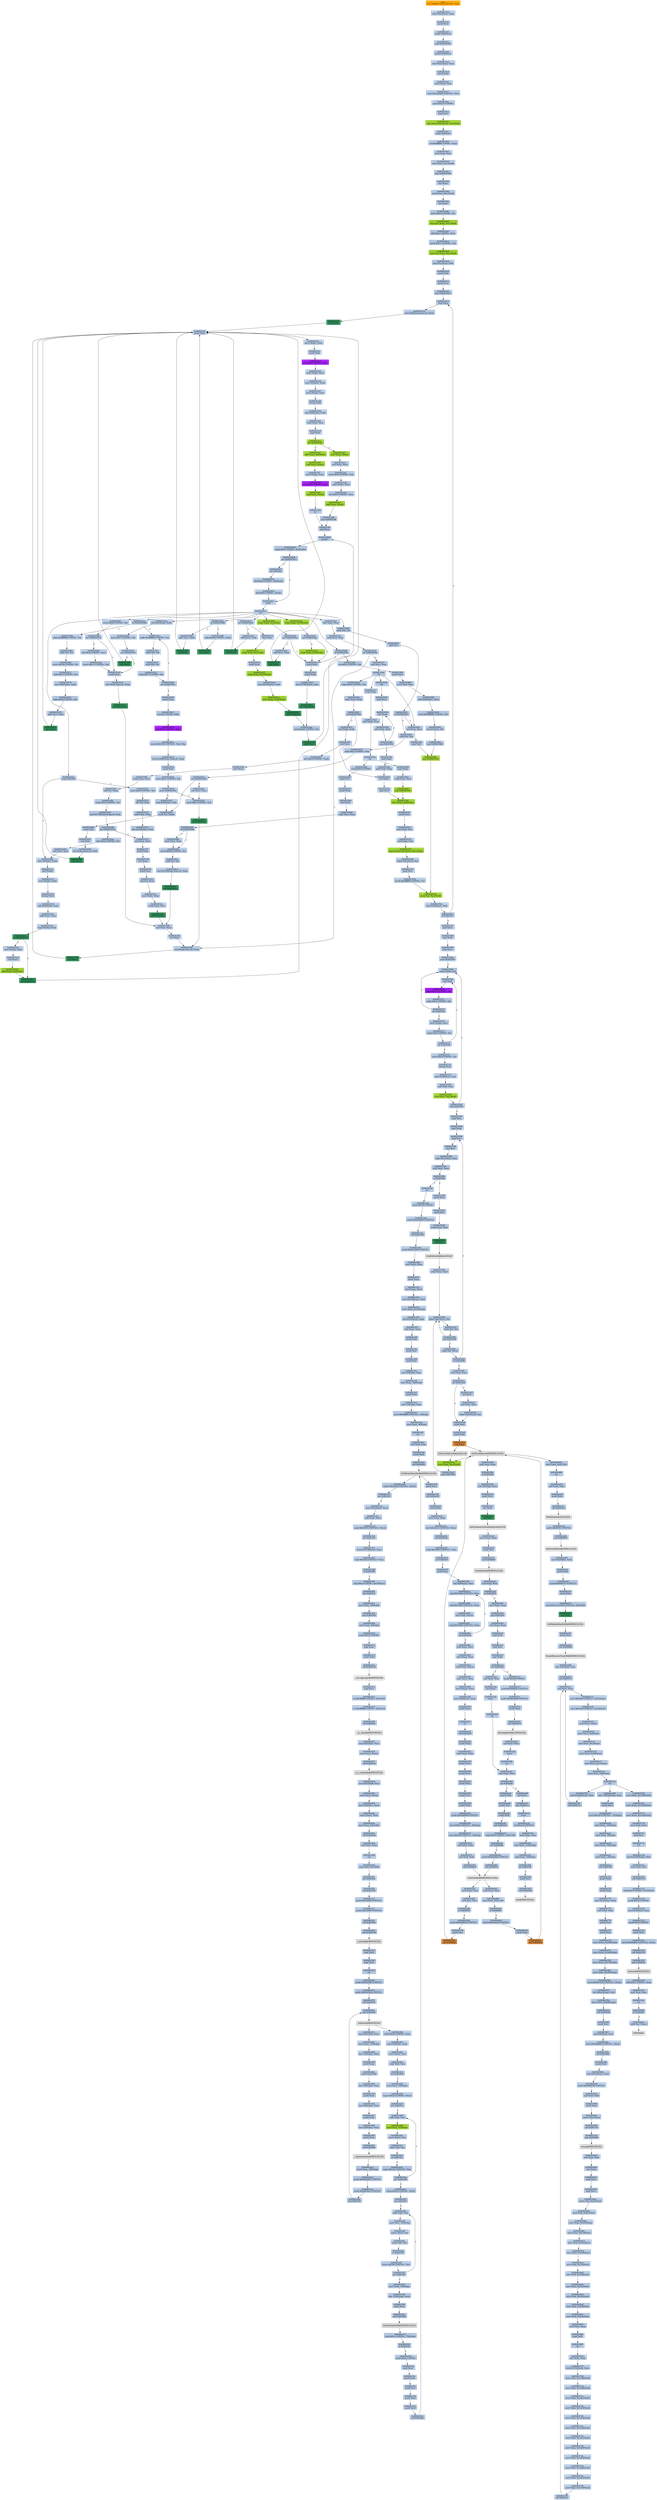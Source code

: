 strict digraph G {
	graph [bgcolor=transparent,
		name=G
	];
	node [color=lightsteelblue,
		fillcolor=lightsteelblue,
		shape=rectangle,
		style=filled
	];
	a0x00401018movl_0x4011b0UINT32_esi	[color=lightgrey,
		fillcolor=orange,
		label="start\nmovl $0x4011b0<UINT32>, %esi"];
	a0x0040101dlodsl_ds_esi__eax	[label="0x0040101d\nlodsl %ds:(%esi), %eax"];
	a0x00401018movl_0x4011b0UINT32_esi -> a0x0040101dlodsl_ds_esi__eax	[color="#000000"];
	a0x0040101epushl_eax	[label="0x0040101e\npushl %eax"];
	a0x0040101dlodsl_ds_esi__eax -> a0x0040101epushl_eax	[color="#000000"];
	a0x0040101fpushl_0x34esi_	[label="0x0040101f\npushl 0x34(%esi)"];
	a0x0040101epushl_eax -> a0x0040101fpushl_0x34esi_	[color="#000000"];
	a0x00401022jmp_0x004010a0	[label="0x00401022\njmp 0x004010a0"];
	a0x0040101fpushl_0x34esi_ -> a0x00401022jmp_0x004010a0	[color="#000000"];
	a0x004010a0pushl_0x38esi_	[label="0x004010a0\npushl 0x38(%esi)"];
	a0x00401022jmp_0x004010a0 -> a0x004010a0pushl_0x38esi_	[color="#000000"];
	a0x004010a3lodsl_ds_esi__eax	[label="0x004010a3\nlodsl %ds:(%esi), %eax"];
	a0x004010a0pushl_0x38esi_ -> a0x004010a3lodsl_ds_esi__eax	[color="#000000"];
	a0x004010a4pushl_eax	[label="0x004010a4\npushl %eax"];
	a0x004010a3lodsl_ds_esi__eax -> a0x004010a4pushl_eax	[color="#000000"];
	a0x004010a5movl_esi__edi	[label="0x004010a5\nmovl (%esi), %edi"];
	a0x004010a4pushl_eax -> a0x004010a5movl_esi__edi	[color="#000000"];
	a0x004010a7movl_0x42d0f0UINT32_esi	[label="0x004010a7\nmovl $0x42d0f0<UINT32>, %esi"];
	a0x004010a5movl_esi__edi -> a0x004010a7movl_0x42d0f0UINT32_esi	[color="#000000"];
	a0x004010acpushl_0x27UINT8	[label="0x004010ac\npushl $0x27<UINT8>"];
	a0x004010a7movl_0x42d0f0UINT32_esi -> a0x004010acpushl_0x27UINT8	[color="#000000"];
	a0x004010aepopl_ecx	[label="0x004010ae\npopl %ecx"];
	a0x004010acpushl_0x27UINT8 -> a0x004010aepopl_ecx	[color="#000000"];
	a0x004010afrepz_movsl_ds_esi__es_edi_	[color=yellowgreen,
		fillcolor=yellowgreen,
		label="0x004010af\nrepz movsl %ds:(%esi), %es:(%edi)"];
	a0x004010aepopl_ecx -> a0x004010afrepz_movsl_ds_esi__es_edi_	[color="#000000"];
	a0x004010b1pushl_0x4esi_	[label="0x004010b1\npushl 0x4(%esi)"];
	a0x004010afrepz_movsl_ds_esi__es_edi_ -> a0x004010b1pushl_0x4esi_	[color="#000000"];
	a0x004010b4orl_0xffffffffUINT8_eax	[label="0x004010b4\norl $0xffffffff<UINT8>, %eax"];
	a0x004010b1pushl_0x4esi_ -> a0x004010b4orl_0xffffffffUINT8_eax	[color="#000000"];
	a0x004010b7movl_edi_ebx	[label="0x004010b7\nmovl %edi, %ebx"];
	a0x004010b4orl_0xffffffffUINT8_eax -> a0x004010b7movl_edi_ebx	[color="#000000"];
	a0x004010b9stosl_eax_es_edi_	[label="0x004010b9\nstosl %eax, %es:(%edi)"];
	a0x004010b7movl_edi_ebx -> a0x004010b9stosl_eax_es_edi_	[color="#000000"];
	a0x004010bajmp_0x004010d8	[label="0x004010ba\njmp 0x004010d8"];
	a0x004010b9stosl_eax_es_edi_ -> a0x004010bajmp_0x004010d8	[color="#000000"];
	a0x004010d8incl_eax	[label="0x004010d8\nincl %eax"];
	a0x004010bajmp_0x004010d8 -> a0x004010d8incl_eax	[color="#000000"];
	a0x004010d9stosl_eax_es_edi_	[label="0x004010d9\nstosl %eax, %es:(%edi)"];
	a0x004010d8incl_eax -> a0x004010d9stosl_eax_es_edi_	[color="#000000"];
	a0x004010daincl_eax	[label="0x004010da\nincl %eax"];
	a0x004010d9stosl_eax_es_edi_ -> a0x004010daincl_eax	[color="#000000"];
	a0x004010dbmovb_0x4UINT8_cl	[label="0x004010db\nmovb $0x4<UINT8>, %cl"];
	a0x004010daincl_eax -> a0x004010dbmovb_0x4UINT8_cl	[color="#000000"];
	a0x004010ddrepz_stosl_eax_es_edi_	[color=yellowgreen,
		fillcolor=yellowgreen,
		label="0x004010dd\nrepz stosl %eax, %es:(%edi)"];
	a0x004010dbmovb_0x4UINT8_cl -> a0x004010ddrepz_stosl_eax_es_edi_	[color="#000000"];
	a0x004010dfshll_0xaUINT8_eax	[label="0x004010df\nshll $0xa<UINT8>, %eax"];
	a0x004010ddrepz_stosl_eax_es_edi_ -> a0x004010dfshll_0xaUINT8_eax	[color="#000000"];
	a0x004010e2movb_0x1cUINT8_ch	[label="0x004010e2\nmovb $0x1c<UINT8>, %ch"];
	a0x004010dfshll_0xaUINT8_eax -> a0x004010e2movb_0x1cUINT8_ch	[color="#000000"];
	a0x004010e4repz_stosl_eax_es_edi_	[color=yellowgreen,
		fillcolor=yellowgreen,
		label="0x004010e4\nrepz stosl %eax, %es:(%edi)"];
	a0x004010e2movb_0x1cUINT8_ch -> a0x004010e4repz_stosl_eax_es_edi_	[color="#000000"];
	a0x004010e6movl_0xcesi__edi	[label="0x004010e6\nmovl 0xc(%esi), %edi"];
	a0x004010e4repz_stosl_eax_es_edi_ -> a0x004010e6movl_0xcesi__edi	[color="#000000"];
	a0x004010e9pushl_edi	[label="0x004010e9\npushl %edi"];
	a0x004010e6movl_0xcesi__edi -> a0x004010e9pushl_edi	[color="#000000"];
	a0x004010eapushl_ecx	[label="0x004010ea\npushl %ecx"];
	a0x004010e9pushl_edi -> a0x004010eapushl_ecx	[color="#000000"];
	a0x004010ebjmp_0x00425413	[label="0x004010eb\njmp 0x00425413"];
	a0x004010eapushl_ecx -> a0x004010ebjmp_0x00425413	[color="#000000"];
	a0x00425413popl_eax	[label="0x00425413\npopl %eax"];
	a0x004010ebjmp_0x00425413 -> a0x00425413popl_eax	[color="#000000"];
	a0x00425414leal_0x58ebxeax4__edx	[label="0x00425414\nleal 0x58(%ebx,%eax,4), %edx"];
	a0x00425413popl_eax -> a0x00425414leal_0x58ebxeax4__edx	[color="#000000"];
	a0x00425418call_esi_	[color=seagreen,
		fillcolor=seagreen,
		label="0x00425418\ncall (%esi)"];
	a0x00425414leal_0x58ebxeax4__edx -> a0x00425418call_esi_	[color="#000000"];
	a0x004253cbpushl_eax	[label="0x004253cb\npushl %eax"];
	a0x00425418call_esi_ -> a0x004253cbpushl_eax	[color="#000000"];
	a0x004253ccmovl_ebx__eax	[label="0x004253cc\nmovl (%ebx), %eax"];
	a0x004253cbpushl_eax -> a0x004253ccmovl_ebx__eax	[color="#000000"];
	a0x004253cepushl_edx	[label="0x004253ce\npushl %edx"];
	a0x004253ccmovl_ebx__eax -> a0x004253cepushl_edx	[color="#000000"];
	a0x004253cfshrl_0xbUINT8_eax	[color=purple,
		fillcolor=purple,
		label="0x004253cf\nshrl $0xb<UINT8>, %eax"];
	a0x004253cepushl_edx -> a0x004253cfshrl_0xbUINT8_eax	[color="#000000"];
	a0x004253d2mull_edx__eax	[label="0x004253d2\nmull (%edx), %eax"];
	a0x004253cfshrl_0xbUINT8_eax -> a0x004253d2mull_edx__eax	[color="#000000"];
	a0x004253d4movl__4ebx__edx	[label="0x004253d4\nmovl -4(%ebx), %edx"];
	a0x004253d2mull_edx__eax -> a0x004253d4movl__4ebx__edx	[color="#000000"];
	a0x004253d7movl_edx__edx	[label="0x004253d7\nmovl (%edx), %edx"];
	a0x004253d4movl__4ebx__edx -> a0x004253d7movl_edx__edx	[color="#000000"];
	a0x004253d9bswap_edx	[label="0x004253d9\nbswap %edx"];
	a0x004253d7movl_edx__edx -> a0x004253d9bswap_edx	[color="#000000"];
	a0x004253dbsubl_0x4ebx__edx	[label="0x004253db\nsubl 0x4(%ebx), %edx"];
	a0x004253d9bswap_edx -> a0x004253dbsubl_0x4ebx__edx	[color="#000000"];
	a0x004253decmpl_edx_eax	[label="0x004253de\ncmpl %edx, %eax"];
	a0x004253dbsubl_0x4ebx__edx -> a0x004253decmpl_edx_eax	[color="#000000"];
	a0x004253e0popl_edx	[label="0x004253e0\npopl %edx"];
	a0x004253decmpl_edx_eax -> a0x004253e0popl_edx	[color="#000000"];
	a0x004253e1jbe_0x004253f2	[color=yellowgreen,
		fillcolor=yellowgreen,
		label="0x004253e1\njbe 0x004253f2"];
	a0x004253e0popl_edx -> a0x004253e1jbe_0x004253f2	[color="#000000"];
	a0x004253e3movl_eax_ebx_	[color=yellowgreen,
		fillcolor=yellowgreen,
		label="0x004253e3\nmovl %eax, (%ebx)"];
	a0x004253e1jbe_0x004253f2 -> a0x004253e3movl_eax_ebx_	[color="#000000",
		label=F];
	a0x004253f2addl_eax_0x4ebx_	[color=yellowgreen,
		fillcolor=yellowgreen,
		label="0x004253f2\naddl %eax, 0x4(%ebx)"];
	a0x004253e1jbe_0x004253f2 -> a0x004253f2addl_eax_0x4ebx_	[color="#000000",
		label=T];
	a0x004253e5xorl_eax_eax	[label="0x004253e5\nxorl %eax, %eax"];
	a0x004253e3movl_eax_ebx_ -> a0x004253e5xorl_eax_eax	[color="#000000"];
	a0x004253e7movb_0x8UINT8_ah	[label="0x004253e7\nmovb $0x8<UINT8>, %ah"];
	a0x004253e5xorl_eax_eax -> a0x004253e7movb_0x8UINT8_ah	[color="#000000"];
	a0x004253e9subl_edx__eax	[label="0x004253e9\nsubl (%edx), %eax"];
	a0x004253e7movb_0x8UINT8_ah -> a0x004253e9subl_edx__eax	[color="#000000"];
	a0x004253ebshrl_0x5UINT8_eax	[label="0x004253eb\nshrl $0x5<UINT8>, %eax"];
	a0x004253e9subl_edx__eax -> a0x004253ebshrl_0x5UINT8_eax	[color="#000000"];
	a0x004253eeaddl_eax_edx_	[color=yellowgreen,
		fillcolor=yellowgreen,
		label="0x004253ee\naddl %eax, (%edx)"];
	a0x004253ebshrl_0x5UINT8_eax -> a0x004253eeaddl_eax_edx_	[color="#000000"];
	a0x004253f0jmp_0x004253ff	[label="0x004253f0\njmp 0x004253ff"];
	a0x004253eeaddl_eax_edx_ -> a0x004253f0jmp_0x004253ff	[color="#000000"];
	a0x004253ffpopl_eax	[label="0x004253ff\npopl %eax"];
	a0x004253f0jmp_0x004253ff -> a0x004253ffpopl_eax	[color="#000000"];
	a0x00425400pushfl_	[label="0x00425400\npushfl "];
	a0x004253ffpopl_eax -> a0x00425400pushfl_	[color="#000000"];
	a0x00425401cmpb_0x0UINT8_0x3ebx_	[label="0x00425401\ncmpb $0x0<UINT8>, 0x3(%ebx)"];
	a0x00425400pushfl_ -> a0x00425401cmpb_0x0UINT8_0x3ebx_	[color="#000000"];
	a0x00425405jne_0x00425411	[label="0x00425405\njne 0x00425411"];
	a0x00425401cmpb_0x0UINT8_0x3ebx_ -> a0x00425405jne_0x00425411	[color="#000000"];
	a0x00425411popfl_	[label="0x00425411\npopfl "];
	a0x00425405jne_0x00425411 -> a0x00425411popfl_	[color="#000000",
		label=T];
	a0x00425407incl__4ebx_	[label="0x00425407\nincl -4(%ebx)"];
	a0x00425405jne_0x00425411 -> a0x00425407incl__4ebx_	[color="#000000",
		label=F];
	a0x00425412ret	[label="0x00425412\nret"];
	a0x00425411popfl_ -> a0x00425412ret	[color="#000000"];
	a0x0042541ajb_0x0042546b	[label="0x0042541a\njb 0x0042546b"];
	a0x00425412ret -> a0x0042541ajb_0x0042546b	[color="#000000"];
	a0x004253a1adcl_eax_eax	[label="0x004253a1\nadcl %eax, %eax"];
	a0x00425412ret -> a0x004253a1adcl_eax_eax	[color="#000000"];
	a0x0042547cjae_0x004254c0	[label="0x0042547c\njae 0x004254c0"];
	a0x00425412ret -> a0x0042547cjae_0x004254c0	[color="#000000"];
	a0x00425482jb_0x00425498	[label="0x00425482\njb 0x00425498"];
	a0x00425412ret -> a0x00425482jb_0x00425498	[color="#000000"];
	a0x00425488jb_0x004254ae	[label="0x00425488\njb 0x004254ae"];
	a0x00425412ret -> a0x00425488jb_0x004254ae	[color="#000000"];
	a0x004253aeleal_0x4edx__edx	[label="0x004253ae\nleal 0x4(%edx), %edx"];
	a0x00425412ret -> a0x004253aeleal_0x4edx__edx	[color="#000000"];
	a0x0042544fadcb_al_al	[label="0x0042544f\nadcb %al, %al"];
	a0x00425412ret -> a0x0042544fadcb_al_al	[color="#000000"];
	a0x0042552aloop_0x42550f	[label="0x0042552a\nloop 0x42550f"];
	a0x00425412ret -> a0x0042552aloop_0x42550f	[color="#000000"];
	a0x0042549dxchgl_ebp_0xcebx_	[color=yellowgreen,
		fillcolor=yellowgreen,
		label="0x0042549d\nxchgl %ebp, 0xc(%ebx)"];
	a0x00425412ret -> a0x0042549dxchgl_ebp_0xcebx_	[color="#000000"];
	a0x004254a6xchgl_ebp_0x10ebx_	[color=yellowgreen,
		fillcolor=yellowgreen,
		label="0x004254a6\nxchgl %ebp, 0x10(%ebx)"];
	a0x00425412ret -> a0x004254a6xchgl_ebp_0x10ebx_	[color="#000000"];
	a0x004253b7movb_0x9UINT8_al	[label="0x004253b7\nmovb $0x9<UINT8>, %al"];
	a0x00425412ret -> a0x004253b7movb_0x9UINT8_al	[color="#000000"];
	a0x0042541caddb_0xfffffffdUINT8_al	[label="0x0042541c\naddb $0xfffffffd<UINT8>, %al"];
	a0x0042541ajb_0x0042546b -> a0x0042541caddb_0xfffffffdUINT8_al	[color="#000000",
		label=F];
	a0x0042546baddb_0xfffffff9UINT8_al	[label="0x0042546b\naddb $0xfffffff9<UINT8>, %al"];
	a0x0042541ajb_0x0042546b -> a0x0042546baddb_0xfffffff9UINT8_al	[color="#000000",
		label=T];
	a0x0042541esbbb_dl_dl	[label="0x0042541e\nsbbb %dl, %dl"];
	a0x0042541caddb_0xfffffffdUINT8_al -> a0x0042541esbbb_dl_dl	[color="#000000"];
	a0x00425420andb_dl_al	[label="0x00425420\nandb %dl, %al"];
	a0x0042541esbbb_dl_dl -> a0x00425420andb_dl_al	[color="#000000"];
	a0x00425422cmpb_0x7UINT8_al	[label="0x00425422\ncmpb $0x7<UINT8>, %al"];
	a0x00425420andb_dl_al -> a0x00425422cmpb_0x7UINT8_al	[color="#000000"];
	a0x00425424jae_0x0042541c	[label="0x00425424\njae 0x0042541c"];
	a0x00425422cmpb_0x7UINT8_al -> a0x00425424jae_0x0042541c	[color="#000000"];
	a0x00425424jae_0x0042541c -> a0x0042541caddb_0xfffffffdUINT8_al	[color="#000000",
		label=T];
	a0x00425426pushl_eax	[label="0x00425426\npushl %eax"];
	a0x00425424jae_0x0042541c -> a0x00425426pushl_eax	[color="#000000",
		label=F];
	a0x00425427movzbl__1edi__ebp	[label="0x00425427\nmovzbl -1(%edi), %ebp"];
	a0x00425426pushl_eax -> a0x00425427movzbl__1edi__ebp	[color="#000000"];
	a0x0042542bshrl_0x5UINT8_ebp	[color=purple,
		fillcolor=purple,
		label="0x0042542b\nshrl $0x5<UINT8>, %ebp"];
	a0x00425427movzbl__1edi__ebp -> a0x0042542bshrl_0x5UINT8_ebp	[color="#000000"];
	a0x0042542eimulw_0x300UINT16_bp_bp	[label="0x0042542e\nimulw $0x300<UINT16>, %bp, %bp"];
	a0x0042542bshrl_0x5UINT8_ebp -> a0x0042542eimulw_0x300UINT16_bp_bp	[color="#000000"];
	a0x00425433leal_0x1008ebxebp4__ebp	[label="0x00425433\nleal 0x1008(%ebx,%ebp,4), %ebp"];
	a0x0042542eimulw_0x300UINT16_bp_bp -> a0x00425433leal_0x1008ebxebp4__ebp	[color="#000000"];
	a0x0042543apushl_edi	[label="0x0042543a\npushl %edi"];
	a0x00425433leal_0x1008ebxebp4__ebp -> a0x0042543apushl_edi	[color="#000000"];
	a0x0042543bmovb_0x1UINT8_al	[label="0x0042543b\nmovb $0x1<UINT8>, %al"];
	a0x0042543apushl_edi -> a0x0042543bmovb_0x1UINT8_al	[color="#000000"];
	a0x0042543djecxz_0x0042545e	[label="0x0042543d\njecxz 0x0042545e"];
	a0x0042543bmovb_0x1UINT8_al -> a0x0042543djecxz_0x0042545e	[color="#000000"];
	a0x0042545emovb_0x1UINT8_ch	[label="0x0042545e\nmovb $0x1<UINT8>, %ch"];
	a0x0042543djecxz_0x0042545e -> a0x0042545emovb_0x1UINT8_ch	[color="#000000",
		label=T];
	a0x0042543fsubl_0x8ebx__edi	[label="0x0042543f\nsubl 0x8(%ebx), %edi"];
	a0x0042543djecxz_0x0042545e -> a0x0042543fsubl_0x8ebx__edi	[color="#000000",
		label=F];
	a0x00425460call_0x50esi_	[color=seagreen,
		fillcolor=seagreen,
		label="0x00425460\ncall 0x50(%esi)"];
	a0x0042545emovb_0x1UINT8_ch -> a0x00425460call_0x50esi_	[color="#000000"];
	a0x0042539bleal_ebpeax4__edx	[label="0x0042539b\nleal (%ebp,%eax,4), %edx"];
	a0x00425460call_0x50esi_ -> a0x0042539bleal_ebpeax4__edx	[color="#000000"];
	a0x0042539fcall_esi_	[color=seagreen,
		fillcolor=seagreen,
		label="0x0042539f\ncall (%esi)"];
	a0x0042539bleal_ebpeax4__edx -> a0x0042539fcall_esi_	[color="#000000"];
	a0x0042539fcall_esi_ -> a0x004253cbpushl_eax	[color="#000000"];
	a0x004253a3cmpl_ecx_eax	[label="0x004253a3\ncmpl %ecx, %eax"];
	a0x004253a1adcl_eax_eax -> a0x004253a3cmpl_ecx_eax	[color="#000000"];
	a0x004253a5jb_0x0042539b	[label="0x004253a5\njb 0x0042539b"];
	a0x004253a3cmpl_ecx_eax -> a0x004253a5jb_0x0042539b	[color="#000000"];
	a0x004253a5jb_0x0042539b -> a0x0042539bleal_ebpeax4__edx	[color="#000000",
		label=T];
	a0x004253a7subl_ecx_eax	[label="0x004253a7\nsubl %ecx, %eax"];
	a0x004253a5jb_0x0042539b -> a0x004253a7subl_ecx_eax	[color="#000000",
		label=F];
	a0x004253f5subl_eax_ebx_	[color=yellowgreen,
		fillcolor=yellowgreen,
		label="0x004253f5\nsubl %eax, (%ebx)"];
	a0x004253f2addl_eax_0x4ebx_ -> a0x004253f5subl_eax_ebx_	[color="#000000"];
	a0x004253f7movl_edx__eax	[label="0x004253f7\nmovl (%edx), %eax"];
	a0x004253f5subl_eax_ebx_ -> a0x004253f7movl_edx__eax	[color="#000000"];
	a0x004253f9shrl_0x5UINT8_eax	[color=purple,
		fillcolor=purple,
		label="0x004253f9\nshrl $0x5<UINT8>, %eax"];
	a0x004253f7movl_edx__eax -> a0x004253f9shrl_0x5UINT8_eax	[color="#000000"];
	a0x004253fcsubl_eax_edx_	[color=yellowgreen,
		fillcolor=yellowgreen,
		label="0x004253fc\nsubl %eax, (%edx)"];
	a0x004253f9shrl_0x5UINT8_eax -> a0x004253fcsubl_eax_edx_	[color="#000000"];
	a0x004253festc_	[label="0x004253fe\nstc "];
	a0x004253fcsubl_eax_edx_ -> a0x004253festc_	[color="#000000"];
	a0x004253festc_ -> a0x004253ffpopl_eax	[color="#000000"];
	a0x0042540ashll_0x8UINT8_0x4ebx_	[label="0x0042540a\nshll $0x8<UINT8>, 0x4(%ebx)"];
	a0x00425407incl__4ebx_ -> a0x0042540ashll_0x8UINT8_0x4ebx_	[color="#000000"];
	a0x0042540eshll_0x8UINT8_ebx_	[label="0x0042540e\nshll $0x8<UINT8>, (%ebx)"];
	a0x0042540ashll_0x8UINT8_0x4ebx_ -> a0x0042540eshll_0x8UINT8_ebx_	[color="#000000"];
	a0x0042540eshll_0x8UINT8_ebx_ -> a0x00425411popfl_	[color="#000000"];
	a0x004253a9ret	[label="0x004253a9\nret"];
	a0x004253a7subl_ecx_eax -> a0x004253a9ret	[color="#000000"];
	a0x00425463xorl_ecx_ecx	[label="0x00425463\nxorl %ecx, %ecx"];
	a0x004253a9ret -> a0x00425463xorl_ecx_ecx	[color="#000000"];
	a0x004253c7popl_ebp	[label="0x004253c7\npopl %ebp"];
	a0x004253a9ret -> a0x004253c7popl_ebp	[color="#000000"];
	a0x004254edcmpb_0x4UINT8_al	[label="0x004254ed\ncmpb $0x4<UINT8>, %al"];
	a0x004253a9ret -> a0x004254edcmpb_0x4UINT8_al	[color="#000000"];
	a0x00425542cltd_	[label="0x00425542\ncltd "];
	a0x004253a9ret -> a0x00425542cltd_	[color="#000000"];
	a0x00425465popl_edi	[label="0x00425465\npopl %edi"];
	a0x00425463xorl_ecx_ecx -> a0x00425465popl_edi	[color="#000000"];
	a0x00425466jmp_0x0042555d	[color=yellowgreen,
		fillcolor=yellowgreen,
		label="0x00425466\njmp 0x0042555d"];
	a0x00425465popl_edi -> a0x00425466jmp_0x0042555d	[color="#000000"];
	a0x0042555dstosb_al_es_edi_	[color=yellowgreen,
		fillcolor=yellowgreen,
		label="0x0042555d\nstosb %al, %es:(%edi)"];
	a0x00425466jmp_0x0042555d -> a0x0042555dstosb_al_es_edi_	[color="#000000"];
	a0x0042555ecmpl_0x34esi__edi	[label="0x0042555e\ncmpl 0x34(%esi), %edi"];
	a0x0042555dstosb_al_es_edi_ -> a0x0042555ecmpl_0x34esi__edi	[color="#000000"];
	a0x00425561jb_0x425413	[label="0x00425561\njb 0x425413"];
	a0x0042555ecmpl_0x34esi__edi -> a0x00425561jb_0x425413	[color="#000000"];
	a0x00425561jb_0x425413 -> a0x00425413popl_eax	[color="#000000",
		label=T];
	a0x00425567popl_eax	[label="0x00425567\npopl %eax"];
	a0x00425561jb_0x425413 -> a0x00425567popl_eax	[color="#000000",
		label=F];
	a0x0042546dsbbb_al_al	[label="0x0042546d\nsbbb %al, %al"];
	a0x0042546baddb_0xfffffff9UINT8_al -> a0x0042546dsbbb_al_al	[color="#000000"];
	a0x0042546fmovb_0x30UINT8_cl	[label="0x0042546f\nmovb $0x30<UINT8>, %cl"];
	a0x0042546dsbbb_al_al -> a0x0042546fmovb_0x30UINT8_cl	[color="#000000"];
	a0x00425471andb_0x3UINT8_al	[label="0x00425471\nandb $0x3<UINT8>, %al"];
	a0x0042546fmovb_0x30UINT8_cl -> a0x00425471andb_0x3UINT8_al	[color="#000000"];
	a0x00425473movl_0x8ebx__ebp	[label="0x00425473\nmovl 0x8(%ebx), %ebp"];
	a0x00425471andb_0x3UINT8_al -> a0x00425473movl_0x8ebx__ebp	[color="#000000"];
	a0x00425476addb_0x8UINT8_al	[label="0x00425476\naddb $0x8<UINT8>, %al"];
	a0x00425473movl_0x8ebx__ebp -> a0x00425476addb_0x8UINT8_al	[color="#000000"];
	a0x00425478addl_ecx_edx	[label="0x00425478\naddl %ecx, %edx"];
	a0x00425476addb_0x8UINT8_al -> a0x00425478addl_ecx_edx	[color="#000000"];
	a0x0042547acall_esi_	[color=seagreen,
		fillcolor=seagreen,
		label="0x0042547a\ncall (%esi)"];
	a0x00425478addl_ecx_edx -> a0x0042547acall_esi_	[color="#000000"];
	a0x0042547acall_esi_ -> a0x004253cbpushl_eax	[color="#000000"];
	a0x0042547eaddl_ecx_edx	[label="0x0042547e\naddl %ecx, %edx"];
	a0x0042547cjae_0x004254c0 -> a0x0042547eaddl_ecx_edx	[color="#000000",
		label=F];
	a0x004254c0decl_eax	[label="0x004254c0\ndecl %eax"];
	a0x0042547cjae_0x004254c0 -> a0x004254c0decl_eax	[color="#000000",
		label=T];
	a0x00425480call_esi_	[color=seagreen,
		fillcolor=seagreen,
		label="0x00425480\ncall (%esi)"];
	a0x0042547eaddl_ecx_edx -> a0x00425480call_esi_	[color="#000000"];
	a0x00425480call_esi_ -> a0x004253cbpushl_eax	[color="#000000"];
	a0x00425484addl_ecx_edx	[label="0x00425484\naddl %ecx, %edx"];
	a0x00425482jb_0x00425498 -> a0x00425484addl_ecx_edx	[color="#000000",
		label=F];
	a0x00425498addl_0x60UINT8_edx	[label="0x00425498\naddl $0x60<UINT8>, %edx"];
	a0x00425482jb_0x00425498 -> a0x00425498addl_0x60UINT8_edx	[color="#000000",
		label=T];
	a0x00425486call_esi_	[color=seagreen,
		fillcolor=seagreen,
		label="0x00425486\ncall (%esi)"];
	a0x00425484addl_ecx_edx -> a0x00425486call_esi_	[color="#000000"];
	a0x00425486call_esi_ -> a0x004253cbpushl_eax	[color="#000000"];
	a0x004254aepushl_eax	[label="0x004254ae\npushl %eax"];
	a0x00425488jb_0x004254ae -> a0x004254aepushl_eax	[color="#000000",
		label=T];
	a0x0042548aorb_0x1UINT8_al	[label="0x0042548a\norb $0x1<UINT8>, %al"];
	a0x00425488jb_0x004254ae -> a0x0042548aorb_0x1UINT8_al	[color="#000000",
		label=F];
	a0x004254afpushl_ebp	[label="0x004254af\npushl %ebp"];
	a0x004254aepushl_eax -> a0x004254afpushl_ebp	[color="#000000"];
	a0x004254b0leal_0x778ebx__edx	[label="0x004254b0\nleal 0x778(%ebx), %edx"];
	a0x004254afpushl_ebp -> a0x004254b0leal_0x778ebx__edx	[color="#000000"];
	a0x004254b6call_0x54esi_	[color=seagreen,
		fillcolor=seagreen,
		label="0x004254b6\ncall 0x54(%esi)"];
	a0x004254b0leal_0x778ebx__edx -> a0x004254b6call_0x54esi_	[color="#000000"];
	a0x004253aamovb_0x8UINT8_cl	[label="0x004253aa\nmovb $0x8<UINT8>, %cl"];
	a0x004254b6call_0x54esi_ -> a0x004253aamovb_0x8UINT8_cl	[color="#000000"];
	a0x004253accall_esi_	[color=seagreen,
		fillcolor=seagreen,
		label="0x004253ac\ncall (%esi)"];
	a0x004253aamovb_0x8UINT8_cl -> a0x004253accall_esi_	[color="#000000"];
	a0x004253accall_esi_ -> a0x004253cbpushl_eax	[color="#000000"];
	a0x004253b1movb_0x1UINT8_al	[label="0x004253b1\nmovb $0x1<UINT8>, %al"];
	a0x004253aeleal_0x4edx__edx -> a0x004253b1movb_0x1UINT8_al	[color="#000000"];
	a0x004253b3jae_0x004253c0	[label="0x004253b3\njae 0x004253c0"];
	a0x004253b1movb_0x1UINT8_al -> a0x004253b3jae_0x004253c0	[color="#000000"];
	a0x004253c0pushl_eax	[label="0x004253c0\npushl %eax"];
	a0x004253b3jae_0x004253c0 -> a0x004253c0pushl_eax	[color="#000000",
		label=T];
	a0x004253b5call_esi_	[color=seagreen,
		fillcolor=seagreen,
		label="0x004253b5\ncall (%esi)"];
	a0x004253b3jae_0x004253c0 -> a0x004253b5call_esi_	[color="#000000",
		label=F];
	a0x004253c1leal_edxeax4__ebp	[label="0x004253c1\nleal (%edx,%eax,4), %ebp"];
	a0x004253c0pushl_eax -> a0x004253c1leal_edxeax4__ebp	[color="#000000"];
	a0x004253c4call_0x4cesi_	[color=seagreen,
		fillcolor=seagreen,
		label="0x004253c4\ncall 0x4c(%esi)"];
	a0x004253c1leal_edxeax4__ebp -> a0x004253c4call_0x4cesi_	[color="#000000"];
	a0x00425398xorl_eax_eax	[label="0x00425398\nxorl %eax, %eax"];
	a0x004253c4call_0x4cesi_ -> a0x00425398xorl_eax_eax	[color="#000000"];
	a0x0042539aincl_eax	[label="0x0042539a\nincl %eax"];
	a0x00425398xorl_eax_eax -> a0x0042539aincl_eax	[color="#000000"];
	a0x0042539aincl_eax -> a0x0042539bleal_ebpeax4__edx	[color="#000000"];
	a0x004253c8addl_ebp_eax	[label="0x004253c8\naddl %ebp, %eax"];
	a0x004253c7popl_ebp -> a0x004253c8addl_ebp_eax	[color="#000000"];
	a0x004253caret	[label="0x004253ca\nret"];
	a0x004253c8addl_ebp_eax -> a0x004253caret	[color="#000000"];
	a0x004254b9popl_ebp	[label="0x004254b9\npopl %ebp"];
	a0x004253caret -> a0x004254b9popl_ebp	[color="#000000"];
	a0x004254d4pushl_0x3UINT8	[label="0x004254d4\npushl $0x3<UINT8>"];
	a0x004253caret -> a0x004254d4pushl_0x3UINT8	[color="#000000"];
	a0x004254baxchgl_eax_ecx	[label="0x004254ba\nxchgl %eax, %ecx"];
	a0x004254b9popl_ebp -> a0x004254baxchgl_eax_ecx	[color="#000000"];
	a0x004254bbjmp_0x0042554f	[color=yellowgreen,
		fillcolor=yellowgreen,
		label="0x004254bb\njmp 0x0042554f"];
	a0x004254baxchgl_eax_ecx -> a0x004254bbjmp_0x0042554f	[color="#000000"];
	a0x0042554fmovl_ebp_0x8ebx_	[color=yellowgreen,
		fillcolor=yellowgreen,
		label="0x0042554f\nmovl %ebp, 0x8(%ebx)"];
	a0x004254bbjmp_0x0042554f -> a0x0042554fmovl_ebp_0x8ebx_	[color="#000000"];
	a0x00425552pushl_esi	[label="0x00425552\npushl %esi"];
	a0x0042554fmovl_ebp_0x8ebx_ -> a0x00425552pushl_esi	[color="#000000"];
	a0x00425553movl_edi_esi	[label="0x00425553\nmovl %edi, %esi"];
	a0x00425552pushl_esi -> a0x00425553movl_edi_esi	[color="#000000"];
	a0x00425555subl_ebp_esi	[label="0x00425555\nsubl %ebp, %esi"];
	a0x00425553movl_edi_esi -> a0x00425555subl_ebp_esi	[color="#000000"];
	a0x00425557repz_movsb_ds_esi__es_edi_	[color=yellowgreen,
		fillcolor=yellowgreen,
		label="0x00425557\nrepz movsb %ds:(%esi), %es:(%edi)"];
	a0x00425555subl_ebp_esi -> a0x00425557repz_movsb_ds_esi__es_edi_	[color="#000000"];
	a0x00425559lodsb_ds_esi__al	[label="0x00425559\nlodsb %ds:(%esi), %al"];
	a0x00425557repz_movsb_ds_esi__es_edi_ -> a0x00425559lodsb_ds_esi__al	[color="#000000"];
	a0x0042555apopl_esi	[label="0x0042555a\npopl %esi"];
	a0x00425559lodsb_ds_esi__al -> a0x0042555apopl_esi	[color="#000000"];
	a0x0042555bmovb_0xffffff80UINT8_cl	[label="0x0042555b\nmovb $0xffffff80<UINT8>, %cl"];
	a0x0042555apopl_esi -> a0x0042555bmovb_0xffffff80UINT8_cl	[color="#000000"];
	a0x0042555bmovb_0xffffff80UINT8_cl -> a0x0042555dstosb_al_es_edi_	[color="#000000"];
	a0x00425442testb_cl_edi_	[label="0x00425442\ntestb %cl, (%edi)"];
	a0x0042543fsubl_0x8ebx__edi -> a0x00425442testb_cl_edi_	[color="#000000"];
	a0x00425444setne_ah	[label="0x00425444\nsetne %ah"];
	a0x00425442testb_cl_edi_ -> a0x00425444setne_ah	[color="#000000"];
	a0x00425447incb_ah	[label="0x00425447\nincb %ah"];
	a0x00425444setne_ah -> a0x00425447incb_ah	[color="#000000"];
	a0x00425449leal_ebpeax4__edx	[label="0x00425449\nleal (%ebp,%eax,4), %edx"];
	a0x00425447incb_ah -> a0x00425449leal_ebpeax4__edx	[color="#000000"];
	a0x0042544dcall_esi_	[color=seagreen,
		fillcolor=seagreen,
		label="0x0042544d\ncall (%esi)"];
	a0x00425449leal_ebpeax4__edx -> a0x0042544dcall_esi_	[color="#000000"];
	a0x0042544dcall_esi_ -> a0x004253cbpushl_eax	[color="#000000"];
	a0x00425451shrb_cl	[label="0x00425451\nshrb %cl"];
	a0x0042544fadcb_al_al -> a0x00425451shrb_cl	[color="#000000"];
	a0x00425453je_0x00425463	[label="0x00425453\nje 0x00425463"];
	a0x00425451shrb_cl -> a0x00425453je_0x00425463	[color="#000000"];
	a0x00425453je_0x00425463 -> a0x00425463xorl_ecx_ecx	[color="#000000",
		label=T];
	a0x00425455subb_al_ah	[label="0x00425455\nsubb %al, %ah"];
	a0x00425453je_0x00425463 -> a0x00425455subb_al_ah	[color="#000000",
		label=F];
	a0x00425457andb_0x1UINT8_ah	[label="0x00425457\nandb $0x1<UINT8>, %ah"];
	a0x00425455subb_al_ah -> a0x00425457andb_0x1UINT8_ah	[color="#000000"];
	a0x0042545ajne_0x00425442	[label="0x0042545a\njne 0x00425442"];
	a0x00425457andb_0x1UINT8_ah -> a0x0042545ajne_0x00425442	[color="#000000"];
	a0x0042545ajne_0x00425442 -> a0x00425442testb_cl_edi_	[color="#000000",
		label=T];
	a0x0042545cxorl_ecx_ecx	[label="0x0042545c\nxorl %ecx, %ecx"];
	a0x0042545ajne_0x00425442 -> a0x0042545cxorl_ecx_ecx	[color="#000000",
		label=F];
	a0x0042545cxorl_ecx_ecx -> a0x0042545emovb_0x1UINT8_ch	[color="#000000"];
	a0x004254c1xchgl_ebp_0xcebx_	[color=yellowgreen,
		fillcolor=yellowgreen,
		label="0x004254c1\nxchgl %ebp, 0xc(%ebx)"];
	a0x004254c0decl_eax -> a0x004254c1xchgl_ebp_0xcebx_	[color="#000000"];
	a0x004254c4pushl_eax	[label="0x004254c4\npushl %eax"];
	a0x004254c1xchgl_ebp_0xcebx_ -> a0x004254c4pushl_eax	[color="#000000"];
	a0x004254c5xchgl_ebp_0x10ebx_	[color=yellowgreen,
		fillcolor=yellowgreen,
		label="0x004254c5\nxchgl %ebp, 0x10(%ebx)"];
	a0x004254c4pushl_eax -> a0x004254c5xchgl_ebp_0x10ebx_	[color="#000000"];
	a0x004254c8leal_0xbc0ebx__edx	[label="0x004254c8\nleal 0xbc0(%ebx), %edx"];
	a0x004254c5xchgl_ebp_0x10ebx_ -> a0x004254c8leal_0xbc0ebx__edx	[color="#000000"];
	a0x004254cemovl_ebp_0x14ebx_	[color=yellowgreen,
		fillcolor=yellowgreen,
		label="0x004254ce\nmovl %ebp, 0x14(%ebx)"];
	a0x004254c8leal_0xbc0ebx__edx -> a0x004254cemovl_ebp_0x14ebx_	[color="#000000"];
	a0x004254d1call_0x54esi_	[color=seagreen,
		fillcolor=seagreen,
		label="0x004254d1\ncall 0x54(%esi)"];
	a0x004254cemovl_ebp_0x14ebx_ -> a0x004254d1call_0x54esi_	[color="#000000"];
	a0x004254d1call_0x54esi_ -> a0x004253aamovb_0x8UINT8_cl	[color="#000000"];
	a0x004254d6popl_ecx	[label="0x004254d6\npopl %ecx"];
	a0x004254d4pushl_0x3UINT8 -> a0x004254d6popl_ecx	[color="#000000"];
	a0x004254d7pushl_eax	[label="0x004254d7\npushl %eax"];
	a0x004254d6popl_ecx -> a0x004254d7pushl_eax	[color="#000000"];
	a0x004254d8decl_eax	[label="0x004254d8\ndecl %eax"];
	a0x004254d7pushl_eax -> a0x004254d8decl_eax	[color="#000000"];
	a0x004254d9cmpl_ecx_eax	[label="0x004254d9\ncmpl %ecx, %eax"];
	a0x004254d8decl_eax -> a0x004254d9cmpl_ecx_eax	[color="#000000"];
	a0x004254dbjb_0x004254df	[label="0x004254db\njb 0x004254df"];
	a0x004254d9cmpl_ecx_eax -> a0x004254dbjb_0x004254df	[color="#000000"];
	a0x004254dfmovb_0x40UINT8_cl	[label="0x004254df\nmovb $0x40<UINT8>, %cl"];
	a0x004254dbjb_0x004254df -> a0x004254dfmovb_0x40UINT8_cl	[color="#000000",
		label=T];
	a0x004254ddmovl_ecx_eax	[label="0x004254dd\nmovl %ecx, %eax"];
	a0x004254dbjb_0x004254df -> a0x004254ddmovl_ecx_eax	[color="#000000",
		label=F];
	a0x004254e1mulb_cl_al	[label="0x004254e1\nmulb %cl, %al"];
	a0x004254dfmovb_0x40UINT8_cl -> a0x004254e1mulb_cl_al	[color="#000000"];
	a0x004254e3leal_0x378ebxeax4__ebp	[label="0x004254e3\nleal 0x378(%ebx,%eax,4), %ebp"];
	a0x004254e1mulb_cl_al -> a0x004254e3leal_0x378ebxeax4__ebp	[color="#000000"];
	a0x004254eacall_0x4cesi_	[color=seagreen,
		fillcolor=seagreen,
		label="0x004254ea\ncall 0x4c(%esi)"];
	a0x004254e3leal_0x378ebxeax4__ebp -> a0x004254eacall_0x4cesi_	[color="#000000"];
	a0x004254eacall_0x4cesi_ -> a0x00425398xorl_eax_eax	[color="#000000"];
	a0x004254efmovl_eax_ebp	[label="0x004254ef\nmovl %eax, %ebp"];
	a0x004254edcmpb_0x4UINT8_al -> a0x004254efmovl_eax_ebp	[color="#000000"];
	a0x004254f1jb_0x0042554d	[label="0x004254f1\njb 0x0042554d"];
	a0x004254efmovl_eax_ebp -> a0x004254f1jb_0x0042554d	[color="#000000"];
	a0x004254f3xorl_ebp_ebp	[label="0x004254f3\nxorl %ebp, %ebp"];
	a0x004254f1jb_0x0042554d -> a0x004254f3xorl_ebp_ebp	[color="#000000",
		label=F];
	a0x0042554dincl_ebp	[label="0x0042554d\nincl %ebp"];
	a0x004254f1jb_0x0042554d -> a0x0042554dincl_ebp	[color="#000000",
		label=T];
	a0x004254f5shrl_eax	[label="0x004254f5\nshrl %eax"];
	a0x004254f3xorl_ebp_ebp -> a0x004254f5shrl_eax	[color="#000000"];
	a0x004254f7adcl_0x2UINT8_ebp	[label="0x004254f7\nadcl $0x2<UINT8>, %ebp"];
	a0x004254f5shrl_eax -> a0x004254f7adcl_0x2UINT8_ebp	[color="#000000"];
	a0x004254fadecl_eax	[label="0x004254fa\ndecl %eax"];
	a0x004254f7adcl_0x2UINT8_ebp -> a0x004254fadecl_eax	[color="#000000"];
	a0x004254fbxchgl_eax_ecx	[label="0x004254fb\nxchgl %eax, %ecx"];
	a0x004254fadecl_eax -> a0x004254fbxchgl_eax_ecx	[color="#000000"];
	a0x004254fcshll_cl_ebp	[label="0x004254fc\nshll %cl, %ebp"];
	a0x004254fbxchgl_eax_ecx -> a0x004254fcshll_cl_ebp	[color="#000000"];
	a0x004254fecmpb_0x5UINT8_cl	[label="0x004254fe\ncmpb $0x5<UINT8>, %cl"];
	a0x004254fcshll_cl_ebp -> a0x004254fecmpb_0x5UINT8_cl	[color="#000000"];
	a0x00425501leal_0x178ebxebp4__edx	[label="0x00425501\nleal 0x178(%ebx,%ebp,4), %edx"];
	a0x004254fecmpb_0x5UINT8_cl -> a0x00425501leal_0x178ebxebp4__edx	[color="#000000"];
	a0x00425508jbe_0x00425535	[label="0x00425508\njbe 0x00425535"];
	a0x00425501leal_0x178ebxebp4__edx -> a0x00425508jbe_0x00425535	[color="#000000"];
	a0x00425535xorl_eax_eax	[label="0x00425535\nxorl %eax, %eax"];
	a0x00425508jbe_0x00425535 -> a0x00425535xorl_eax_eax	[color="#000000",
		label=T];
	a0x0042550asubb_0x4UINT8_cl	[label="0x0042550a\nsubb $0x4<UINT8>, %cl"];
	a0x00425508jbe_0x00425535 -> a0x0042550asubb_0x4UINT8_cl	[color="#000000",
		label=F];
	a0x00425537pushl_ebp	[label="0x00425537\npushl %ebp"];
	a0x00425535xorl_eax_eax -> a0x00425537pushl_ebp	[color="#000000"];
	a0x00425538incl_eax	[label="0x00425538\nincl %eax"];
	a0x00425537pushl_ebp -> a0x00425538incl_eax	[color="#000000"];
	a0x00425539pushl_ecx	[label="0x00425539\npushl %ecx"];
	a0x00425538incl_eax -> a0x00425539pushl_ecx	[color="#000000"];
	a0x0042553ashll_cl_eax	[label="0x0042553a\nshll %cl, %eax"];
	a0x00425539pushl_ecx -> a0x0042553ashll_cl_eax	[color="#000000"];
	a0x0042553cmovl_edx_ebp	[label="0x0042553c\nmovl %edx, %ebp"];
	a0x0042553ashll_cl_eax -> a0x0042553cmovl_edx_ebp	[color="#000000"];
	a0x0042553exchgl_eax_ecx	[label="0x0042553e\nxchgl %eax, %ecx"];
	a0x0042553cmovl_edx_ebp -> a0x0042553exchgl_eax_ecx	[color="#000000"];
	a0x0042553fcall_0x4cesi_	[color=seagreen,
		fillcolor=seagreen,
		label="0x0042553f\ncall 0x4c(%esi)"];
	a0x0042553exchgl_eax_ecx -> a0x0042553fcall_0x4cesi_	[color="#000000"];
	a0x0042553fcall_0x4cesi_ -> a0x00425398xorl_eax_eax	[color="#000000"];
	a0x00425543popl_ecx	[label="0x00425543\npopl %ecx"];
	a0x00425542cltd_ -> a0x00425543popl_ecx	[color="#000000"];
	a0x00425544shrl_eax	[label="0x00425544\nshrl %eax"];
	a0x00425543popl_ecx -> a0x00425544shrl_eax	[color="#000000"];
	a0x00425546adcl_edx_edx	[label="0x00425546\nadcl %edx, %edx"];
	a0x00425544shrl_eax -> a0x00425546adcl_edx_edx	[color="#000000"];
	a0x00425548loop_0x425544	[label="0x00425548\nloop 0x425544"];
	a0x00425546adcl_edx_edx -> a0x00425548loop_0x425544	[color="#000000"];
	a0x00425548loop_0x425544 -> a0x00425544shrl_eax	[color="#000000",
		label=T];
	a0x0042554apopl_ebp	[label="0x0042554a\npopl %ebp"];
	a0x00425548loop_0x425544 -> a0x0042554apopl_ebp	[color="#000000",
		label=F];
	a0x0042554baddl_edx_ebp	[label="0x0042554b\naddl %edx, %ebp"];
	a0x0042554apopl_ebp -> a0x0042554baddl_edx_ebp	[color="#000000"];
	a0x0042554baddl_edx_ebp -> a0x0042554dincl_ebp	[color="#000000"];
	a0x0042554epopl_ecx	[label="0x0042554e\npopl %ecx"];
	a0x0042554dincl_ebp -> a0x0042554epopl_ecx	[color="#000000"];
	a0x0042554epopl_ecx -> a0x0042554fmovl_ebp_0x8ebx_	[color="#000000"];
	a0x0042548cpushl_eax	[label="0x0042548c\npushl %eax"];
	a0x0042548aorb_0x1UINT8_al -> a0x0042548cpushl_eax	[color="#000000"];
	a0x0042548dmovl_edi_eax	[label="0x0042548d\nmovl %edi, %eax"];
	a0x0042548cpushl_eax -> a0x0042548dmovl_edi_eax	[color="#000000"];
	a0x0042548fsubl_0x8ebx__eax	[label="0x0042548f\nsubl 0x8(%ebx), %eax"];
	a0x0042548dmovl_edi_eax -> a0x0042548fsubl_0x8ebx__eax	[color="#000000"];
	a0x00425492movb_0xffffff80UINT8_cl	[label="0x00425492\nmovb $0xffffff80<UINT8>, %cl"];
	a0x0042548fsubl_0x8ebx__eax -> a0x00425492movb_0xffffff80UINT8_cl	[color="#000000"];
	a0x00425494movb_eax__al	[label="0x00425494\nmovb (%eax), %al"];
	a0x00425492movb_0xffffff80UINT8_cl -> a0x00425494movb_eax__al	[color="#000000"];
	a0x00425496jmp_0x00425466	[label="0x00425496\njmp 0x00425466"];
	a0x00425494movb_eax__al -> a0x00425496jmp_0x00425466	[color="#000000"];
	a0x00425496jmp_0x00425466 -> a0x00425466jmp_0x0042555d	[color="#000000"];
	a0x004254ddmovl_ecx_eax -> a0x004254dfmovb_0x40UINT8_cl	[color="#000000"];
	a0x0042550dxorl_eax_eax	[label="0x0042550d\nxorl %eax, %eax"];
	a0x0042550asubb_0x4UINT8_cl -> a0x0042550dxorl_eax_eax	[color="#000000"];
	a0x0042550fmovl__4ebx__edx	[label="0x0042550f\nmovl -4(%ebx), %edx"];
	a0x0042550dxorl_eax_eax -> a0x0042550fmovl__4ebx__edx	[color="#000000"];
	a0x00425512shrl_ebx_	[label="0x00425512\nshrl (%ebx)"];
	a0x0042550fmovl__4ebx__edx -> a0x00425512shrl_ebx_	[color="#000000"];
	a0x00425514movl_edx__edx	[label="0x00425514\nmovl (%edx), %edx"];
	a0x00425512shrl_ebx_ -> a0x00425514movl_edx__edx	[color="#000000"];
	a0x00425516bswap_edx	[label="0x00425516\nbswap %edx"];
	a0x00425514movl_edx__edx -> a0x00425516bswap_edx	[color="#000000"];
	a0x00425518subl_0x4ebx__edx	[label="0x00425518\nsubl 0x4(%ebx), %edx"];
	a0x00425516bswap_edx -> a0x00425518subl_0x4ebx__edx	[color="#000000"];
	a0x0042551baddl_eax_eax	[label="0x0042551b\naddl %eax, %eax"];
	a0x00425518subl_0x4ebx__edx -> a0x0042551baddl_eax_eax	[color="#000000"];
	a0x0042551dcmpl_ebx__edx	[label="0x0042551d\ncmpl (%ebx), %edx"];
	a0x0042551baddl_eax_eax -> a0x0042551dcmpl_ebx__edx	[color="#000000"];
	a0x0042551fjb_0x00425527	[color=seagreen,
		fillcolor=seagreen,
		label="0x0042551f\njb 0x00425527"];
	a0x0042551dcmpl_ebx__edx -> a0x0042551fjb_0x00425527	[color="#000000"];
	a0x00425521movl_ebx__edx	[label="0x00425521\nmovl (%ebx), %edx"];
	a0x0042551fjb_0x00425527 -> a0x00425521movl_ebx__edx	[color="#000000",
		label=F];
	a0x00425527call_0x10esi_	[color=seagreen,
		fillcolor=seagreen,
		label="0x00425527\ncall 0x10(%esi)"];
	a0x0042551fjb_0x00425527 -> a0x00425527call_0x10esi_	[color="#000000",
		label=T];
	a0x00425523incl_eax	[label="0x00425523\nincl %eax"];
	a0x00425521movl_ebx__edx -> a0x00425523incl_eax	[color="#000000"];
	a0x00425524addl_edx_0x4ebx_	[color=yellowgreen,
		fillcolor=yellowgreen,
		label="0x00425524\naddl %edx, 0x4(%ebx)"];
	a0x00425523incl_eax -> a0x00425524addl_edx_0x4ebx_	[color="#000000"];
	a0x00425524addl_edx_0x4ebx_ -> a0x00425527call_0x10esi_	[color="#000000"];
	a0x00425527call_0x10esi_ -> a0x00425400pushfl_	[color="#000000"];
	a0x0042552aloop_0x42550f -> a0x0042550fmovl__4ebx__edx	[color="#000000",
		label=T];
	a0x0042552cmovb_0x4UINT8_cl	[label="0x0042552c\nmovb $0x4<UINT8>, %cl"];
	a0x0042552aloop_0x42550f -> a0x0042552cmovb_0x4UINT8_cl	[color="#000000",
		label=F];
	a0x0042552eshll_cl_eax	[label="0x0042552e\nshll %cl, %eax"];
	a0x0042552cmovb_0x4UINT8_cl -> a0x0042552eshll_cl_eax	[color="#000000"];
	a0x00425530addl_eax_ebp	[label="0x00425530\naddl %eax, %ebp"];
	a0x0042552eshll_cl_eax -> a0x00425530addl_eax_ebp	[color="#000000"];
	a0x00425532leal_0x18ebx__edx	[label="0x00425532\nleal 0x18(%ebx), %edx"];
	a0x00425530addl_eax_ebp -> a0x00425532leal_0x18ebx__edx	[color="#000000"];
	a0x00425532leal_0x18ebx__edx -> a0x00425535xorl_eax_eax	[color="#000000"];
	a0x0042549bcall_esi_	[color=seagreen,
		fillcolor=seagreen,
		label="0x0042549b\ncall (%esi)"];
	a0x00425498addl_0x60UINT8_edx -> a0x0042549bcall_esi_	[color="#000000"];
	a0x0042549bcall_esi_ -> a0x004253cbpushl_eax	[color="#000000"];
	a0x004254a0jae_0x004254ae	[label="0x004254a0\njae 0x004254ae"];
	a0x0042549dxchgl_ebp_0xcebx_ -> a0x004254a0jae_0x004254ae	[color="#000000"];
	a0x004254a0jae_0x004254ae -> a0x004254aepushl_eax	[color="#000000",
		label=T];
	a0x004254a2addl_ecx_edx	[label="0x004254a2\naddl %ecx, %edx"];
	a0x004254a0jae_0x004254ae -> a0x004254a2addl_ecx_edx	[color="#000000",
		label=F];
	a0x004254a4call_esi_	[color=seagreen,
		fillcolor=seagreen,
		label="0x004254a4\ncall (%esi)"];
	a0x004254a2addl_ecx_edx -> a0x004254a4call_esi_	[color="#000000"];
	a0x004254a4call_esi_ -> a0x004253cbpushl_eax	[color="#000000"];
	a0x004254a9jae_0x004254ae	[label="0x004254a9\njae 0x004254ae"];
	a0x004254a6xchgl_ebp_0x10ebx_ -> a0x004254a9jae_0x004254ae	[color="#000000"];
	a0x004254a9jae_0x004254ae -> a0x004254aepushl_eax	[color="#000000",
		label=T];
	a0x004254abxchgl_ebp_0x14ebx_	[color=yellowgreen,
		fillcolor=yellowgreen,
		label="0x004254ab\nxchgl %ebp, 0x14(%ebx)"];
	a0x004254a9jae_0x004254ae -> a0x004254abxchgl_ebp_0x14ebx_	[color="#000000",
		label=F];
	a0x004254abxchgl_ebp_0x14ebx_ -> a0x004254aepushl_eax	[color="#000000"];
	a0x004253b5call_esi_ -> a0x004253cbpushl_eax	[color="#000000"];
	a0x004253b9jae_0x004253c0	[label="0x004253b9\njae 0x004253c0"];
	a0x004253b7movb_0x9UINT8_al -> a0x004253b9jae_0x004253c0	[color="#000000"];
	a0x004253b9jae_0x004253c0 -> a0x004253c0pushl_eax	[color="#000000",
		label=T];
	a0x004253bbshll_0x5UINT8_ecx	[label="0x004253bb\nshll $0x5<UINT8>, %ecx"];
	a0x004253b9jae_0x004253c0 -> a0x004253bbshll_0x5UINT8_ecx	[color="#000000",
		label=F];
	a0x004253bemovb_0x11UINT8_al	[label="0x004253be\nmovb $0x11<UINT8>, %al"];
	a0x004253bbshll_0x5UINT8_ecx -> a0x004253bemovb_0x11UINT8_al	[color="#000000"];
	a0x004253bemovb_0x11UINT8_al -> a0x004253c0pushl_eax	[color="#000000"];
	a0x00425568popl_edi	[label="0x00425568\npopl %edi"];
	a0x00425567popl_eax -> a0x00425568popl_edi	[color="#000000"];
	a0x00425569popl_ecx	[label="0x00425569\npopl %ecx"];
	a0x00425568popl_edi -> a0x00425569popl_ecx	[color="#000000"];
	a0x0042556ajecxz_0x425587	[label="0x0042556a\njecxz 0x425587"];
	a0x00425569popl_ecx -> a0x0042556ajecxz_0x425587	[color="#000000"];
	a0x0042556cmovb_edi__al	[label="0x0042556c\nmovb (%edi), %al"];
	a0x0042556ajecxz_0x425587 -> a0x0042556cmovb_edi__al	[color="#000000",
		label=F];
	a0x0042556eincl_edi	[label="0x0042556e\nincl %edi"];
	a0x0042556cmovb_edi__al -> a0x0042556eincl_edi	[color="#000000"];
	a0x0042556faddb_0x18UINT8_al	[color=purple,
		fillcolor=purple,
		label="0x0042556f\naddb $0x18<UINT8>, %al"];
	a0x0042556eincl_edi -> a0x0042556faddb_0x18UINT8_al	[color="#000000"];
	a0x00425571cmpb_0x2UINT8_al	[label="0x00425571\ncmpb $0x2<UINT8>, %al"];
	a0x0042556faddb_0x18UINT8_al -> a0x00425571cmpb_0x2UINT8_al	[color="#000000"];
	a0x00425573jae_0x42556c	[label="0x00425573\njae 0x42556c"];
	a0x00425571cmpb_0x2UINT8_al -> a0x00425573jae_0x42556c	[color="#000000"];
	a0x00425573jae_0x42556c -> a0x0042556cmovb_edi__al	[color="#000000",
		label=T];
	a0x00425575movl_edi__eax	[label="0x00425575\nmovl (%edi), %eax"];
	a0x00425573jae_0x42556c -> a0x00425575movl_edi__eax	[color="#000000",
		label=F];
	a0x00425577cmpb_0x4UINT8_al	[label="0x00425577\ncmpb $0x4<UINT8>, %al"];
	a0x00425575movl_edi__eax -> a0x00425577cmpb_0x4UINT8_al	[color="#000000"];
	a0x00425579jne_0x42556e	[label="0x00425579\njne 0x42556e"];
	a0x00425577cmpb_0x4UINT8_al -> a0x00425579jne_0x42556e	[color="#000000"];
	a0x00425579jne_0x42556e -> a0x0042556eincl_edi	[color="#000000",
		label=T];
	a0x0042557bmovb_0x0UINT8_al	[label="0x0042557b\nmovb $0x0<UINT8>, %al"];
	a0x00425579jne_0x42556e -> a0x0042557bmovb_0x0UINT8_al	[color="#000000",
		label=F];
	a0x0042557dbswap_eax	[label="0x0042557d\nbswap %eax"];
	a0x0042557bmovb_0x0UINT8_al -> a0x0042557dbswap_eax	[color="#000000"];
	a0x0042557faddl_0x38esi__eax	[label="0x0042557f\naddl 0x38(%esi), %eax"];
	a0x0042557dbswap_eax -> a0x0042557faddl_0x38esi__eax	[color="#000000"];
	a0x00425582subl_edi_eax	[label="0x00425582\nsubl %edi, %eax"];
	a0x0042557faddl_0x38esi__eax -> a0x00425582subl_edi_eax	[color="#000000"];
	a0x00425584stosl_eax_es_edi_	[color=yellowgreen,
		fillcolor=yellowgreen,
		label="0x00425584\nstosl %eax, %es:(%edi)"];
	a0x00425582subl_edi_eax -> a0x00425584stosl_eax_es_edi_	[color="#000000"];
	a0x00425585loop_0x42556c	[label="0x00425585\nloop 0x42556c"];
	a0x00425584stosl_eax_es_edi_ -> a0x00425585loop_0x42556c	[color="#000000"];
	a0x00425585loop_0x42556c -> a0x0042556cmovb_edi__al	[color="#000000",
		label=T];
	a0x00425587popl_esi	[label="0x00425587\npopl %esi"];
	a0x00425585loop_0x42556c -> a0x00425587popl_esi	[color="#000000",
		label=F];
	a0x00425588popl_ebp	[label="0x00425588\npopl %ebp"];
	a0x00425587popl_esi -> a0x00425588popl_ebp	[color="#000000"];
	a0x00425589popl_ecx	[label="0x00425589\npopl %ecx"];
	a0x00425588popl_ebp -> a0x00425589popl_ecx	[color="#000000"];
	a0x0042558aincl_esi	[label="0x0042558a\nincl %esi"];
	a0x00425589popl_ecx -> a0x0042558aincl_esi	[color="#000000"];
	a0x0042558blodsl_ds_esi__eax	[label="0x0042558b\nlodsl %ds:(%esi), %eax"];
	a0x0042558aincl_esi -> a0x0042558blodsl_ds_esi__eax	[color="#000000"];
	a0x0042558ctestl_eax_eax	[label="0x0042558c\ntestl %eax, %eax"];
	a0x0042558blodsl_ds_esi__eax -> a0x0042558ctestl_eax_eax	[color="#000000"];
	a0x0042558eje_0x4255af	[label="0x0042558e\nje 0x4255af"];
	a0x0042558ctestl_eax_eax -> a0x0042558eje_0x4255af	[color="#000000"];
	a0x00425590pushl_ecx	[label="0x00425590\npushl %ecx"];
	a0x0042558eje_0x4255af -> a0x00425590pushl_ecx	[color="#000000",
		label=F];
	a0x004255afret	[label="0x004255af\nret"];
	a0x0042558eje_0x4255af -> a0x004255afret	[color="#000000",
		label=T];
	a0x00425591pushl_esi	[label="0x00425591\npushl %esi"];
	a0x00425590pushl_ecx -> a0x00425591pushl_esi	[color="#000000"];
	a0x00425592xchgl_eax_edi	[label="0x00425592\nxchgl %eax, %edi"];
	a0x00425591pushl_esi -> a0x00425592xchgl_eax_edi	[color="#000000"];
	a0x00425593call_ecx	[color=seagreen,
		fillcolor=seagreen,
		label="0x00425593\ncall %ecx"];
	a0x00425592xchgl_eax_edi -> a0x00425593call_ecx	[color="#000000"];
	LoadLibraryA_kernel32_dll	[color=lightgrey,
		fillcolor=lightgrey,
		label="LoadLibraryA@kernel32.dll"];
	a0x00425593call_ecx -> LoadLibraryA_kernel32_dll	[color="#000000"];
	a0x00425595xchgl_eax_ebx	[label="0x00425595\nxchgl %eax, %ebx"];
	LoadLibraryA_kernel32_dll -> a0x00425595xchgl_eax_ebx	[color="#000000"];
	a0x00425596lodsb_ds_esi__al	[label="0x00425596\nlodsb %ds:(%esi), %al"];
	a0x00425595xchgl_eax_ebx -> a0x00425596lodsb_ds_esi__al	[color="#000000"];
	a0x00425597testb_al_al	[label="0x00425597\ntestb %al, %al"];
	a0x00425596lodsb_ds_esi__al -> a0x00425597testb_al_al	[color="#000000"];
	a0x00425599jne_0x425596	[label="0x00425599\njne 0x425596"];
	a0x00425597testb_al_al -> a0x00425599jne_0x425596	[color="#000000"];
	a0x00425599jne_0x425596 -> a0x00425596lodsb_ds_esi__al	[color="#000000",
		label=T];
	a0x0042559bcmpb_al_esi_	[label="0x0042559b\ncmpb %al, (%esi)"];
	a0x00425599jne_0x425596 -> a0x0042559bcmpb_al_esi_	[color="#000000",
		label=F];
	a0x0042559dje_0x425589	[label="0x0042559d\nje 0x425589"];
	a0x0042559bcmpb_al_esi_ -> a0x0042559dje_0x425589	[color="#000000"];
	a0x0042559dje_0x425589 -> a0x00425589popl_ecx	[color="#000000",
		label=T];
	a0x0042559fmovl_esi_eax	[label="0x0042559f\nmovl %esi, %eax"];
	a0x0042559dje_0x425589 -> a0x0042559fmovl_esi_eax	[color="#000000",
		label=F];
	a0x004255a1jns_0x4255a8	[label="0x004255a1\njns 0x4255a8"];
	a0x0042559fmovl_esi_eax -> a0x004255a1jns_0x4255a8	[color="#000000"];
	a0x004255a8pushl_eax	[label="0x004255a8\npushl %eax"];
	a0x004255a1jns_0x4255a8 -> a0x004255a8pushl_eax	[color="#000000",
		label=T];
	a0x004255a3incl_esi	[label="0x004255a3\nincl %esi"];
	a0x004255a1jns_0x4255a8 -> a0x004255a3incl_esi	[color="#000000",
		label=F];
	a0x004255a9pushl_ebx	[label="0x004255a9\npushl %ebx"];
	a0x004255a8pushl_eax -> a0x004255a9pushl_ebx	[color="#000000"];
	a0x004255aacall_ebp	[color=peru,
		fillcolor=peru,
		label="0x004255aa\ncall %ebp"];
	a0x004255a9pushl_ebx -> a0x004255aacall_ebp	[color="#000000"];
	GetProcAddress_kernel32_dll	[color=lightgrey,
		fillcolor=lightgrey,
		label="GetProcAddress@kernel32.dll"];
	a0x004255aacall_ebp -> GetProcAddress_kernel32_dll	[color="#000000"];
	GetProcAddress_KERNEL32_DLL	[color=lightgrey,
		fillcolor=lightgrey,
		label="GetProcAddress@KERNEL32.DLL"];
	a0x004255aacall_ebp -> GetProcAddress_KERNEL32_DLL	[color="#000000"];
	a0x004255acstosl_eax_es_edi_	[color=yellowgreen,
		fillcolor=yellowgreen,
		label="0x004255ac\nstosl %eax, %es:(%edi)"];
	GetProcAddress_kernel32_dll -> a0x004255acstosl_eax_es_edi_	[color="#000000"];
	a0x004255adjmp_0x425596	[label="0x004255ad\njmp 0x425596"];
	a0x004255acstosl_eax_es_edi_ -> a0x004255adjmp_0x425596	[color="#000000"];
	a0x004255adjmp_0x425596 -> a0x00425596lodsb_ds_esi__al	[color="#000000"];
	a0x004255a4xorl_eax_eax	[label="0x004255a4\nxorl %eax, %eax"];
	a0x004255a3incl_esi -> a0x004255a4xorl_eax_eax	[color="#000000"];
	a0x004255a6lodsw_ds_esi__ax	[label="0x004255a6\nlodsw %ds:(%esi), %ax"];
	a0x004255a4xorl_eax_eax -> a0x004255a6lodsw_ds_esi__ax	[color="#000000"];
	a0x004255a6lodsw_ds_esi__ax -> a0x004255a8pushl_eax	[color="#000000"];
	GetProcAddress_KERNEL32_DLL -> a0x004255acstosl_eax_es_edi_	[color="#000000"];
	a0x00402299testl_eax_eax	[label="0x00402299\ntestl %eax, %eax"];
	GetProcAddress_KERNEL32_DLL -> a0x00402299testl_eax_eax	[color="#000000"];
	a0x0040bd5bmovl_eax_0x4111b4	[label="0x0040bd5b\nmovl %eax, 0x4111b4"];
	GetProcAddress_KERNEL32_DLL -> a0x0040bd5bmovl_eax_0x4111b4	[color="#000000"];
	a0x0040c3a6pushl_0x70UINT8	[label="0x0040c3a6\npushl $0x70<UINT8>"];
	a0x004255afret -> a0x0040c3a6pushl_0x70UINT8	[color="#000000"];
	a0x0040c3a8pushl_0x40d400UINT32	[label="0x0040c3a8\npushl $0x40d400<UINT32>"];
	a0x0040c3a6pushl_0x70UINT8 -> a0x0040c3a8pushl_0x40d400UINT32	[color="#000000"];
	a0x0040c3adcall_0x40c5b8	[label="0x0040c3ad\ncall 0x40c5b8"];
	a0x0040c3a8pushl_0x40d400UINT32 -> a0x0040c3adcall_0x40c5b8	[color="#000000"];
	a0x0040c5b8pushl_0x40c608UINT32	[label="0x0040c5b8\npushl $0x40c608<UINT32>"];
	a0x0040c3adcall_0x40c5b8 -> a0x0040c5b8pushl_0x40c608UINT32	[color="#000000"];
	a0x0040c5bdmovl_fs_0_eax	[label="0x0040c5bd\nmovl %fs:0, %eax"];
	a0x0040c5b8pushl_0x40c608UINT32 -> a0x0040c5bdmovl_fs_0_eax	[color="#000000"];
	a0x0040c5c3pushl_eax	[label="0x0040c5c3\npushl %eax"];
	a0x0040c5bdmovl_fs_0_eax -> a0x0040c5c3pushl_eax	[color="#000000"];
	a0x0040c5c4movl_esp_fs_0	[label="0x0040c5c4\nmovl %esp, %fs:0"];
	a0x0040c5c3pushl_eax -> a0x0040c5c4movl_esp_fs_0	[color="#000000"];
	a0x0040c5cbmovl_0x10esp__eax	[label="0x0040c5cb\nmovl 0x10(%esp), %eax"];
	a0x0040c5c4movl_esp_fs_0 -> a0x0040c5cbmovl_0x10esp__eax	[color="#000000"];
	a0x0040c5cfmovl_ebp_0x10esp_	[label="0x0040c5cf\nmovl %ebp, 0x10(%esp)"];
	a0x0040c5cbmovl_0x10esp__eax -> a0x0040c5cfmovl_ebp_0x10esp_	[color="#000000"];
	a0x0040c5d3leal_0x10esp__ebp	[label="0x0040c5d3\nleal 0x10(%esp), %ebp"];
	a0x0040c5cfmovl_ebp_0x10esp_ -> a0x0040c5d3leal_0x10esp__ebp	[color="#000000"];
	a0x0040c5d7subl_eax_esp	[label="0x0040c5d7\nsubl %eax, %esp"];
	a0x0040c5d3leal_0x10esp__ebp -> a0x0040c5d7subl_eax_esp	[color="#000000"];
	a0x0040c5d9pushl_ebx	[label="0x0040c5d9\npushl %ebx"];
	a0x0040c5d7subl_eax_esp -> a0x0040c5d9pushl_ebx	[color="#000000"];
	a0x0040c5dapushl_esi	[label="0x0040c5da\npushl %esi"];
	a0x0040c5d9pushl_ebx -> a0x0040c5dapushl_esi	[color="#000000"];
	a0x0040c5dbpushl_edi	[label="0x0040c5db\npushl %edi"];
	a0x0040c5dapushl_esi -> a0x0040c5dbpushl_edi	[color="#000000"];
	a0x0040c5dcmovl__8ebp__eax	[label="0x0040c5dc\nmovl -8(%ebp), %eax"];
	a0x0040c5dbpushl_edi -> a0x0040c5dcmovl__8ebp__eax	[color="#000000"];
	a0x0040c5dfmovl_esp__24ebp_	[label="0x0040c5df\nmovl %esp, -24(%ebp)"];
	a0x0040c5dcmovl__8ebp__eax -> a0x0040c5dfmovl_esp__24ebp_	[color="#000000"];
	a0x0040c5e2pushl_eax	[label="0x0040c5e2\npushl %eax"];
	a0x0040c5dfmovl_esp__24ebp_ -> a0x0040c5e2pushl_eax	[color="#000000"];
	a0x0040c5e3movl__4ebp__eax	[label="0x0040c5e3\nmovl -4(%ebp), %eax"];
	a0x0040c5e2pushl_eax -> a0x0040c5e3movl__4ebp__eax	[color="#000000"];
	a0x0040c5e6movl_0xffffffffUINT32__4ebp_	[label="0x0040c5e6\nmovl $0xffffffff<UINT32>, -4(%ebp)"];
	a0x0040c5e3movl__4ebp__eax -> a0x0040c5e6movl_0xffffffffUINT32__4ebp_	[color="#000000"];
	a0x0040c5edmovl_eax__8ebp_	[label="0x0040c5ed\nmovl %eax, -8(%ebp)"];
	a0x0040c5e6movl_0xffffffffUINT32__4ebp_ -> a0x0040c5edmovl_eax__8ebp_	[color="#000000"];
	a0x0040c5f0ret	[label="0x0040c5f0\nret"];
	a0x0040c5edmovl_eax__8ebp_ -> a0x0040c5f0ret	[color="#000000"];
	a0x0040c3b2xorl_edi_edi	[label="0x0040c3b2\nxorl %edi, %edi"];
	a0x0040c5f0ret -> a0x0040c3b2xorl_edi_edi	[color="#000000"];
	a0x0040c3b4pushl_edi	[label="0x0040c3b4\npushl %edi"];
	a0x0040c3b2xorl_edi_edi -> a0x0040c3b4pushl_edi	[color="#000000"];
	a0x0040c3b5call_0x40d08c	[label="0x0040c3b5\ncall 0x40d08c"];
	a0x0040c3b4pushl_edi -> a0x0040c3b5call_0x40d08c	[color="#000000"];
	GetModuleHandleA_KERNEL32_DLL	[color=lightgrey,
		fillcolor=lightgrey,
		label="GetModuleHandleA@KERNEL32.DLL"];
	a0x0040c3b5call_0x40d08c -> GetModuleHandleA_KERNEL32_DLL	[color="#000000"];
	a0x0040c3bbcmpw_0x5a4dUINT16_eax_	[label="0x0040c3bb\ncmpw $0x5a4d<UINT16>, (%eax)"];
	GetModuleHandleA_KERNEL32_DLL -> a0x0040c3bbcmpw_0x5a4dUINT16_eax_	[color="#000000"];
	a0x0040c538pushl_eax	[label="0x0040c538\npushl %eax"];
	GetModuleHandleA_KERNEL32_DLL -> a0x0040c538pushl_eax	[color="#000000"];
	a0x0040c3c0jne_0x40c3e1	[label="0x0040c3c0\njne 0x40c3e1"];
	a0x0040c3bbcmpw_0x5a4dUINT16_eax_ -> a0x0040c3c0jne_0x40c3e1	[color="#000000"];
	a0x0040c3c2movl_0x3ceax__ecx	[label="0x0040c3c2\nmovl 0x3c(%eax), %ecx"];
	a0x0040c3c0jne_0x40c3e1 -> a0x0040c3c2movl_0x3ceax__ecx	[color="#000000",
		label=F];
	a0x0040c3c5addl_eax_ecx	[label="0x0040c3c5\naddl %eax, %ecx"];
	a0x0040c3c2movl_0x3ceax__ecx -> a0x0040c3c5addl_eax_ecx	[color="#000000"];
	a0x0040c3c7cmpl_0x4550UINT32_ecx_	[label="0x0040c3c7\ncmpl $0x4550<UINT32>, (%ecx)"];
	a0x0040c3c5addl_eax_ecx -> a0x0040c3c7cmpl_0x4550UINT32_ecx_	[color="#000000"];
	a0x0040c3cdjne_0x40c3e1	[label="0x0040c3cd\njne 0x40c3e1"];
	a0x0040c3c7cmpl_0x4550UINT32_ecx_ -> a0x0040c3cdjne_0x40c3e1	[color="#000000"];
	a0x0040c3cfmovzwl_0x18ecx__eax	[label="0x0040c3cf\nmovzwl 0x18(%ecx), %eax"];
	a0x0040c3cdjne_0x40c3e1 -> a0x0040c3cfmovzwl_0x18ecx__eax	[color="#000000",
		label=F];
	a0x0040c3d3cmpl_0x10bUINT32_eax	[label="0x0040c3d3\ncmpl $0x10b<UINT32>, %eax"];
	a0x0040c3cfmovzwl_0x18ecx__eax -> a0x0040c3d3cmpl_0x10bUINT32_eax	[color="#000000"];
	a0x0040c3d8je_0x40c3f9	[label="0x0040c3d8\nje 0x40c3f9"];
	a0x0040c3d3cmpl_0x10bUINT32_eax -> a0x0040c3d8je_0x40c3f9	[color="#000000"];
	a0x0040c3f9cmpl_0xeUINT8_0x74ecx_	[label="0x0040c3f9\ncmpl $0xe<UINT8>, 0x74(%ecx)"];
	a0x0040c3d8je_0x40c3f9 -> a0x0040c3f9cmpl_0xeUINT8_0x74ecx_	[color="#000000",
		label=T];
	a0x0040c3fdjbe_0x40c3e1	[label="0x0040c3fd\njbe 0x40c3e1"];
	a0x0040c3f9cmpl_0xeUINT8_0x74ecx_ -> a0x0040c3fdjbe_0x40c3e1	[color="#000000"];
	a0x0040c3e1movl_edi__28ebp_	[label="0x0040c3e1\nmovl %edi, -28(%ebp)"];
	a0x0040c3fdjbe_0x40c3e1 -> a0x0040c3e1movl_edi__28ebp_	[color="#000000",
		label=T];
	a0x0040c3e4jmp_0x40c40d	[label="0x0040c3e4\njmp 0x40c40d"];
	a0x0040c3e1movl_edi__28ebp_ -> a0x0040c3e4jmp_0x40c40d	[color="#000000"];
	a0x0040c40dmovl_edi__4ebp_	[label="0x0040c40d\nmovl %edi, -4(%ebp)"];
	a0x0040c3e4jmp_0x40c40d -> a0x0040c40dmovl_edi__4ebp_	[color="#000000"];
	a0x0040c410pushl_0x2UINT8	[label="0x0040c410\npushl $0x2<UINT8>"];
	a0x0040c40dmovl_edi__4ebp_ -> a0x0040c410pushl_0x2UINT8	[color="#000000"];
	a0x0040c412popl_ebx	[label="0x0040c412\npopl %ebx"];
	a0x0040c410pushl_0x2UINT8 -> a0x0040c412popl_ebx	[color="#000000"];
	a0x0040c413pushl_ebx	[label="0x0040c413\npushl %ebx"];
	a0x0040c412popl_ebx -> a0x0040c413pushl_ebx	[color="#000000"];
	a0x0040c414call_0x40d334	[label="0x0040c414\ncall 0x40d334"];
	a0x0040c413pushl_ebx -> a0x0040c414call_0x40d334	[color="#000000"];
	a__set_app_type_MSVCRT_DLL	[color=lightgrey,
		fillcolor=lightgrey,
		label="__set_app_type@MSVCRT.DLL"];
	a0x0040c414call_0x40d334 -> a__set_app_type_MSVCRT_DLL	[color="#000000"];
	a0x0040c41apopl_ecx	[label="0x0040c41a\npopl %ecx"];
	a__set_app_type_MSVCRT_DLL -> a0x0040c41apopl_ecx	[color="#000000"];
	a0x0040c41borl_0xffffffffUINT8_0x4116c0	[label="0x0040c41b\norl $0xffffffff<UINT8>, 0x4116c0"];
	a0x0040c41apopl_ecx -> a0x0040c41borl_0xffffffffUINT8_0x4116c0	[color="#000000"];
	a0x0040c422orl_0xffffffffUINT8_0x4116c4	[label="0x0040c422\norl $0xffffffff<UINT8>, 0x4116c4"];
	a0x0040c41borl_0xffffffffUINT8_0x4116c0 -> a0x0040c422orl_0xffffffffUINT8_0x4116c4	[color="#000000"];
	a0x0040c429call_0x40d30c	[label="0x0040c429\ncall 0x40d30c"];
	a0x0040c422orl_0xffffffffUINT8_0x4116c4 -> a0x0040c429call_0x40d30c	[color="#000000"];
	a__p__fmode_MSVCRT_DLL	[color=lightgrey,
		fillcolor=lightgrey,
		label="__p__fmode@MSVCRT.DLL"];
	a0x0040c429call_0x40d30c -> a__p__fmode_MSVCRT_DLL	[color="#000000"];
	a0x0040c42fmovl_0x4102dc_ecx	[label="0x0040c42f\nmovl 0x4102dc, %ecx"];
	a__p__fmode_MSVCRT_DLL -> a0x0040c42fmovl_0x4102dc_ecx	[color="#000000"];
	a0x0040c435movl_ecx_eax_	[label="0x0040c435\nmovl %ecx, (%eax)"];
	a0x0040c42fmovl_0x4102dc_ecx -> a0x0040c435movl_ecx_eax_	[color="#000000"];
	a0x0040c437call_0x40d2e8	[label="0x0040c437\ncall 0x40d2e8"];
	a0x0040c435movl_ecx_eax_ -> a0x0040c437call_0x40d2e8	[color="#000000"];
	a__p__commode_MSVCRT_DLL	[color=lightgrey,
		fillcolor=lightgrey,
		label="__p__commode@MSVCRT.DLL"];
	a0x0040c437call_0x40d2e8 -> a__p__commode_MSVCRT_DLL	[color="#000000"];
	a0x0040c43dmovl_0x4102d8_ecx	[label="0x0040c43d\nmovl 0x4102d8, %ecx"];
	a__p__commode_MSVCRT_DLL -> a0x0040c43dmovl_0x4102d8_ecx	[color="#000000"];
	a0x0040c443movl_ecx_eax_	[label="0x0040c443\nmovl %ecx, (%eax)"];
	a0x0040c43dmovl_0x4102d8_ecx -> a0x0040c443movl_ecx_eax_	[color="#000000"];
	a0x0040c445movl_0x40d2ec_eax	[label="0x0040c445\nmovl 0x40d2ec, %eax"];
	a0x0040c443movl_ecx_eax_ -> a0x0040c445movl_0x40d2ec_eax	[color="#000000"];
	a0x0040c44amovl_eax__eax	[label="0x0040c44a\nmovl (%eax), %eax"];
	a0x0040c445movl_0x40d2ec_eax -> a0x0040c44amovl_eax__eax	[color="#000000"];
	a0x0040c44cmovl_eax_0x4116bc	[label="0x0040c44c\nmovl %eax, 0x4116bc"];
	a0x0040c44amovl_eax__eax -> a0x0040c44cmovl_eax_0x4116bc	[color="#000000"];
	a0x0040c451call_0x40c5b4	[label="0x0040c451\ncall 0x40c5b4"];
	a0x0040c44cmovl_eax_0x4116bc -> a0x0040c451call_0x40c5b4	[color="#000000"];
	a0x0040c5b4xorl_eax_eax	[label="0x0040c5b4\nxorl %eax, %eax"];
	a0x0040c451call_0x40c5b4 -> a0x0040c5b4xorl_eax_eax	[color="#000000"];
	a0x0040c5b6ret	[label="0x0040c5b6\nret"];
	a0x0040c5b4xorl_eax_eax -> a0x0040c5b6ret	[color="#000000"];
	a0x0040c456cmpl_edi_0x410000	[label="0x0040c456\ncmpl %edi, 0x410000"];
	a0x0040c5b6ret -> a0x0040c456cmpl_edi_0x410000	[color="#000000"];
	a0x0040c45cjne_0x40c46a	[label="0x0040c45c\njne 0x40c46a"];
	a0x0040c456cmpl_edi_0x410000 -> a0x0040c45cjne_0x40c46a	[color="#000000"];
	a0x0040c46acall_0x40c5a2	[label="0x0040c46a\ncall 0x40c5a2"];
	a0x0040c45cjne_0x40c46a -> a0x0040c46acall_0x40c5a2	[color="#000000",
		label=T];
	a0x0040c5a2pushl_0x30000UINT32	[label="0x0040c5a2\npushl $0x30000<UINT32>"];
	a0x0040c46acall_0x40c5a2 -> a0x0040c5a2pushl_0x30000UINT32	[color="#000000"];
	a0x0040c5a7pushl_0x10000UINT32	[label="0x0040c5a7\npushl $0x10000<UINT32>"];
	a0x0040c5a2pushl_0x30000UINT32 -> a0x0040c5a7pushl_0x10000UINT32	[color="#000000"];
	a0x0040c5accall_0x40c602	[label="0x0040c5ac\ncall 0x40c602"];
	a0x0040c5a7pushl_0x10000UINT32 -> a0x0040c5accall_0x40c602	[color="#000000"];
	a0x0040c602jmp_0x40d338	[label="0x0040c602\njmp 0x40d338"];
	a0x0040c5accall_0x40c602 -> a0x0040c602jmp_0x40d338	[color="#000000"];
	a_controlfp_MSVCRT_DLL	[color=lightgrey,
		fillcolor=lightgrey,
		label="_controlfp@MSVCRT.DLL"];
	a0x0040c602jmp_0x40d338 -> a_controlfp_MSVCRT_DLL	[color="#000000"];
	a0x0040c5b1popl_ecx	[label="0x0040c5b1\npopl %ecx"];
	a_controlfp_MSVCRT_DLL -> a0x0040c5b1popl_ecx	[color="#000000"];
	a0x0040c5b2popl_ecx	[label="0x0040c5b2\npopl %ecx"];
	a0x0040c5b1popl_ecx -> a0x0040c5b2popl_ecx	[color="#000000"];
	a0x0040c5b3ret	[label="0x0040c5b3\nret"];
	a0x0040c5b2popl_ecx -> a0x0040c5b3ret	[color="#000000"];
	a0x0040c46fpushl_0x40d3d8UINT32	[label="0x0040c46f\npushl $0x40d3d8<UINT32>"];
	a0x0040c5b3ret -> a0x0040c46fpushl_0x40d3d8UINT32	[color="#000000"];
	a0x0040c474pushl_0x40d3d4UINT32	[label="0x0040c474\npushl $0x40d3d4<UINT32>"];
	a0x0040c46fpushl_0x40d3d8UINT32 -> a0x0040c474pushl_0x40d3d4UINT32	[color="#000000"];
	a0x0040c479call_0x40c59c	[label="0x0040c479\ncall 0x40c59c"];
	a0x0040c474pushl_0x40d3d4UINT32 -> a0x0040c479call_0x40c59c	[color="#000000"];
	a0x0040c59cjmp_0x40d2f4	[label="0x0040c59c\njmp 0x40d2f4"];
	a0x0040c479call_0x40c59c -> a0x0040c59cjmp_0x40d2f4	[color="#000000"];
	a_initterm_MSVCRT_DLL	[color=lightgrey,
		fillcolor=lightgrey,
		label="_initterm@MSVCRT.DLL"];
	a0x0040c59cjmp_0x40d2f4 -> a_initterm_MSVCRT_DLL	[color="#000000"];
	a0x0040c47emovl_0x4102d4_eax	[label="0x0040c47e\nmovl 0x4102d4, %eax"];
	a_initterm_MSVCRT_DLL -> a0x0040c47emovl_0x4102d4_eax	[color="#000000"];
	a0x0040c4b4addl_0x24UINT8_esp	[label="0x0040c4b4\naddl $0x24<UINT8>, %esp"];
	a_initterm_MSVCRT_DLL -> a0x0040c4b4addl_0x24UINT8_esp	[color="#000000"];
	a0x0040c483movl_eax__32ebp_	[label="0x0040c483\nmovl %eax, -32(%ebp)"];
	a0x0040c47emovl_0x4102d4_eax -> a0x0040c483movl_eax__32ebp_	[color="#000000"];
	a0x0040c486leal__32ebp__eax	[label="0x0040c486\nleal -32(%ebp), %eax"];
	a0x0040c483movl_eax__32ebp_ -> a0x0040c486leal__32ebp__eax	[color="#000000"];
	a0x0040c489pushl_eax	[label="0x0040c489\npushl %eax"];
	a0x0040c486leal__32ebp__eax -> a0x0040c489pushl_eax	[color="#000000"];
	a0x0040c48apushl_0x4102d0	[label="0x0040c48a\npushl 0x4102d0"];
	a0x0040c489pushl_eax -> a0x0040c48apushl_0x4102d0	[color="#000000"];
	a0x0040c490leal__36ebp__eax	[label="0x0040c490\nleal -36(%ebp), %eax"];
	a0x0040c48apushl_0x4102d0 -> a0x0040c490leal__36ebp__eax	[color="#000000"];
	a0x0040c493pushl_eax	[label="0x0040c493\npushl %eax"];
	a0x0040c490leal__36ebp__eax -> a0x0040c493pushl_eax	[color="#000000"];
	a0x0040c494leal__40ebp__eax	[label="0x0040c494\nleal -40(%ebp), %eax"];
	a0x0040c493pushl_eax -> a0x0040c494leal__40ebp__eax	[color="#000000"];
	a0x0040c497pushl_eax	[label="0x0040c497\npushl %eax"];
	a0x0040c494leal__40ebp__eax -> a0x0040c497pushl_eax	[color="#000000"];
	a0x0040c498leal__44ebp__eax	[label="0x0040c498\nleal -44(%ebp), %eax"];
	a0x0040c497pushl_eax -> a0x0040c498leal__44ebp__eax	[color="#000000"];
	a0x0040c49bpushl_eax	[label="0x0040c49b\npushl %eax"];
	a0x0040c498leal__44ebp__eax -> a0x0040c49bpushl_eax	[color="#000000"];
	a0x0040c49ccall_0x40d2f8	[label="0x0040c49c\ncall 0x40d2f8"];
	a0x0040c49bpushl_eax -> a0x0040c49ccall_0x40d2f8	[color="#000000"];
	a__wgetmainargs_MSVCRT_DLL	[color=lightgrey,
		fillcolor=lightgrey,
		label="__wgetmainargs@MSVCRT.DLL"];
	a0x0040c49ccall_0x40d2f8 -> a__wgetmainargs_MSVCRT_DLL	[color="#000000"];
	a0x0040c4a2movl_eax__48ebp_	[label="0x0040c4a2\nmovl %eax, -48(%ebp)"];
	a__wgetmainargs_MSVCRT_DLL -> a0x0040c4a2movl_eax__48ebp_	[color="#000000"];
	a0x0040c4a5pushl_0x40d3d0UINT32	[label="0x0040c4a5\npushl $0x40d3d0<UINT32>"];
	a0x0040c4a2movl_eax__48ebp_ -> a0x0040c4a5pushl_0x40d3d0UINT32	[color="#000000"];
	a0x0040c4aapushl_0x40d3acUINT32	[label="0x0040c4aa\npushl $0x40d3ac<UINT32>"];
	a0x0040c4a5pushl_0x40d3d0UINT32 -> a0x0040c4aapushl_0x40d3acUINT32	[color="#000000"];
	a0x0040c4afcall_0x40c59c	[label="0x0040c4af\ncall 0x40c59c"];
	a0x0040c4aapushl_0x40d3acUINT32 -> a0x0040c4afcall_0x40c59c	[color="#000000"];
	a0x0040c4afcall_0x40c59c -> a0x0040c59cjmp_0x40d2f4	[color="#000000"];
	a0x0040c4b7movl_0x40d2fc_eax	[label="0x0040c4b7\nmovl 0x40d2fc, %eax"];
	a0x0040c4b4addl_0x24UINT8_esp -> a0x0040c4b7movl_0x40d2fc_eax	[color="#000000"];
	a0x0040c4bcmovl_eax__esi	[label="0x0040c4bc\nmovl (%eax), %esi"];
	a0x0040c4b7movl_0x40d2fc_eax -> a0x0040c4bcmovl_eax__esi	[color="#000000"];
	a0x0040c4becmpl_edi_esi	[label="0x0040c4be\ncmpl %edi, %esi"];
	a0x0040c4bcmovl_eax__esi -> a0x0040c4becmpl_edi_esi	[color="#000000"];
	a0x0040c4c0jne_0x40c4d0	[label="0x0040c4c0\njne 0x40c4d0"];
	a0x0040c4becmpl_edi_esi -> a0x0040c4c0jne_0x40c4d0	[color="#000000"];
	a0x0040c4d0movl_esi__52ebp_	[label="0x0040c4d0\nmovl %esi, -52(%ebp)"];
	a0x0040c4c0jne_0x40c4d0 -> a0x0040c4d0movl_esi__52ebp_	[color="#000000",
		label=T];
	a0x0040c4d3cmpw_0x22UINT8_esi_	[label="0x0040c4d3\ncmpw $0x22<UINT8>, (%esi)"];
	a0x0040c4d0movl_esi__52ebp_ -> a0x0040c4d3cmpw_0x22UINT8_esi_	[color="#000000"];
	a0x0040c4d7jne_0x40c51e	[label="0x0040c4d7\njne 0x40c51e"];
	a0x0040c4d3cmpw_0x22UINT8_esi_ -> a0x0040c4d7jne_0x40c51e	[color="#000000"];
	a0x0040c4d9addl_ebx_esi	[label="0x0040c4d9\naddl %ebx, %esi"];
	a0x0040c4d7jne_0x40c51e -> a0x0040c4d9addl_ebx_esi	[color="#000000",
		label=F];
	a0x0040c4dbmovl_esi__52ebp_	[color=yellowgreen,
		fillcolor=yellowgreen,
		label="0x0040c4db\nmovl %esi, -52(%ebp)"];
	a0x0040c4d9addl_ebx_esi -> a0x0040c4dbmovl_esi__52ebp_	[color="#000000"];
	a0x0040c4demovw_esi__ax	[label="0x0040c4de\nmovw (%esi), %ax"];
	a0x0040c4dbmovl_esi__52ebp_ -> a0x0040c4demovw_esi__ax	[color="#000000"];
	a0x0040c4e1cmpw_di_ax	[label="0x0040c4e1\ncmpw %di, %ax"];
	a0x0040c4demovw_esi__ax -> a0x0040c4e1cmpw_di_ax	[color="#000000"];
	a0x0040c4e4je_0x40c4ec	[label="0x0040c4e4\nje 0x40c4ec"];
	a0x0040c4e1cmpw_di_ax -> a0x0040c4e4je_0x40c4ec	[color="#000000"];
	a0x0040c4e6cmpw_0x22UINT16_ax	[label="0x0040c4e6\ncmpw $0x22<UINT16>, %ax"];
	a0x0040c4e4je_0x40c4ec -> a0x0040c4e6cmpw_0x22UINT16_ax	[color="#000000",
		label=F];
	a0x0040c4eajne_0x40c4d9	[label="0x0040c4ea\njne 0x40c4d9"];
	a0x0040c4e6cmpw_0x22UINT16_ax -> a0x0040c4eajne_0x40c4d9	[color="#000000"];
	a0x0040c4eajne_0x40c4d9 -> a0x0040c4d9addl_ebx_esi	[color="#000000",
		label=T];
	a0x0040c4eccmpw_0x22UINT8_esi_	[label="0x0040c4ec\ncmpw $0x22<UINT8>, (%esi)"];
	a0x0040c4eajne_0x40c4d9 -> a0x0040c4eccmpw_0x22UINT8_esi_	[color="#000000",
		label=F];
	a0x0040c4f0jne_0x40c4f7	[label="0x0040c4f0\njne 0x40c4f7"];
	a0x0040c4eccmpw_0x22UINT8_esi_ -> a0x0040c4f0jne_0x40c4f7	[color="#000000"];
	a0x0040c4f2addl_ebx_esi	[label="0x0040c4f2\naddl %ebx, %esi"];
	a0x0040c4f0jne_0x40c4f7 -> a0x0040c4f2addl_ebx_esi	[color="#000000",
		label=F];
	a0x0040c4f4movl_esi__52ebp_	[label="0x0040c4f4\nmovl %esi, -52(%ebp)"];
	a0x0040c4f2addl_ebx_esi -> a0x0040c4f4movl_esi__52ebp_	[color="#000000"];
	a0x0040c4f7movw_esi__ax	[label="0x0040c4f7\nmovw (%esi), %ax"];
	a0x0040c4f4movl_esi__52ebp_ -> a0x0040c4f7movw_esi__ax	[color="#000000"];
	a0x0040c4facmpw_di_ax	[label="0x0040c4fa\ncmpw %di, %ax"];
	a0x0040c4f7movw_esi__ax -> a0x0040c4facmpw_di_ax	[color="#000000"];
	a0x0040c4fdje_0x40c505	[label="0x0040c4fd\nje 0x40c505"];
	a0x0040c4facmpw_di_ax -> a0x0040c4fdje_0x40c505	[color="#000000"];
	a0x0040c4ffcmpw_0x20UINT16_ax	[label="0x0040c4ff\ncmpw $0x20<UINT16>, %ax"];
	a0x0040c4fdje_0x40c505 -> a0x0040c4ffcmpw_0x20UINT16_ax	[color="#000000",
		label=F];
	a0x0040c503jbe_0x40c4f2	[label="0x0040c503\njbe 0x40c4f2"];
	a0x0040c4ffcmpw_0x20UINT16_ax -> a0x0040c503jbe_0x40c4f2	[color="#000000"];
	a0x0040c503jbe_0x40c4f2 -> a0x0040c4f2addl_ebx_esi	[color="#000000",
		label=T];
	a0x0040c505movl_edi__76ebp_	[label="0x0040c505\nmovl %edi, -76(%ebp)"];
	a0x0040c503jbe_0x40c4f2 -> a0x0040c505movl_edi__76ebp_	[color="#000000",
		label=F];
	a0x0040c508leal__120ebp__eax	[label="0x0040c508\nleal -120(%ebp), %eax"];
	a0x0040c505movl_edi__76ebp_ -> a0x0040c508leal__120ebp__eax	[color="#000000"];
	a0x0040c50bpushl_eax	[label="0x0040c50b\npushl %eax"];
	a0x0040c508leal__120ebp__eax -> a0x0040c50bpushl_eax	[color="#000000"];
	a0x0040c50ccall_0x40d090	[label="0x0040c50c\ncall 0x40d090"];
	a0x0040c50bpushl_eax -> a0x0040c50ccall_0x40d090	[color="#000000"];
	GetStartupInfoW_KERNEL32_DLL	[color=lightgrey,
		fillcolor=lightgrey,
		label="GetStartupInfoW@KERNEL32.DLL"];
	a0x0040c50ccall_0x40d090 -> GetStartupInfoW_KERNEL32_DLL	[color="#000000"];
	a0x0040c512testb_0x1UINT8__76ebp_	[label="0x0040c512\ntestb $0x1<UINT8>, -76(%ebp)"];
	GetStartupInfoW_KERNEL32_DLL -> a0x0040c512testb_0x1UINT8__76ebp_	[color="#000000"];
	a0x0040c516je_0x40c52b	[label="0x0040c516\nje 0x40c52b"];
	a0x0040c512testb_0x1UINT8__76ebp_ -> a0x0040c516je_0x40c52b	[color="#000000"];
	a0x0040c52bpushl_0xaUINT8	[label="0x0040c52b\npushl $0xa<UINT8>"];
	a0x0040c516je_0x40c52b -> a0x0040c52bpushl_0xaUINT8	[color="#000000",
		label=T];
	a0x0040c52dpopl_eax	[label="0x0040c52d\npopl %eax"];
	a0x0040c52bpushl_0xaUINT8 -> a0x0040c52dpopl_eax	[color="#000000"];
	a0x0040c52epushl_eax	[label="0x0040c52e\npushl %eax"];
	a0x0040c52dpopl_eax -> a0x0040c52epushl_eax	[color="#000000"];
	a0x0040c52fpushl_esi	[label="0x0040c52f\npushl %esi"];
	a0x0040c52epushl_eax -> a0x0040c52fpushl_esi	[color="#000000"];
	a0x0040c530pushl_edi	[label="0x0040c530\npushl %edi"];
	a0x0040c52fpushl_esi -> a0x0040c530pushl_edi	[color="#000000"];
	a0x0040c531pushl_edi	[label="0x0040c531\npushl %edi"];
	a0x0040c530pushl_edi -> a0x0040c531pushl_edi	[color="#000000"];
	a0x0040c532call_0x40d08c	[label="0x0040c532\ncall 0x40d08c"];
	a0x0040c531pushl_edi -> a0x0040c532call_0x40d08c	[color="#000000"];
	a0x0040c532call_0x40d08c -> GetModuleHandleA_KERNEL32_DLL	[color="#000000"];
	a0x0040c539call_0x40aa30	[label="0x0040c539\ncall 0x40aa30"];
	a0x0040c538pushl_eax -> a0x0040c539call_0x40aa30	[color="#000000"];
	a0x0040aa30pushl_ebp	[label="0x0040aa30\npushl %ebp"];
	a0x0040c539call_0x40aa30 -> a0x0040aa30pushl_ebp	[color="#000000"];
	a0x0040aa31movl_esp_ebp	[label="0x0040aa31\nmovl %esp, %ebp"];
	a0x0040aa30pushl_ebp -> a0x0040aa31movl_esp_ebp	[color="#000000"];
	a0x0040aa33movl_0x3e5cUINT32_eax	[label="0x0040aa33\nmovl $0x3e5c<UINT32>, %eax"];
	a0x0040aa31movl_esp_ebp -> a0x0040aa33movl_0x3e5cUINT32_eax	[color="#000000"];
	a0x0040aa38call_0x40c620	[label="0x0040aa38\ncall 0x40c620"];
	a0x0040aa33movl_0x3e5cUINT32_eax -> a0x0040aa38call_0x40c620	[color="#000000"];
	a0x0040c620cmpl_0x1000UINT32_eax	[label="0x0040c620\ncmpl $0x1000<UINT32>, %eax"];
	a0x0040aa38call_0x40c620 -> a0x0040c620cmpl_0x1000UINT32_eax	[color="#000000"];
	a0x0040c625jae_0x40c635	[label="0x0040c625\njae 0x40c635"];
	a0x0040c620cmpl_0x1000UINT32_eax -> a0x0040c625jae_0x40c635	[color="#000000"];
	a0x0040c635pushl_ecx	[label="0x0040c635\npushl %ecx"];
	a0x0040c625jae_0x40c635 -> a0x0040c635pushl_ecx	[color="#000000",
		label=T];
	a0x0040c636leal_0x8esp__ecx	[label="0x0040c636\nleal 0x8(%esp), %ecx"];
	a0x0040c635pushl_ecx -> a0x0040c636leal_0x8esp__ecx	[color="#000000"];
	a0x0040c63asubl_0x1000UINT32_ecx	[label="0x0040c63a\nsubl $0x1000<UINT32>, %ecx"];
	a0x0040c636leal_0x8esp__ecx -> a0x0040c63asubl_0x1000UINT32_ecx	[color="#000000"];
	a0x0040c640subl_0x1000UINT32_eax	[label="0x0040c640\nsubl $0x1000<UINT32>, %eax"];
	a0x0040c63asubl_0x1000UINT32_ecx -> a0x0040c640subl_0x1000UINT32_eax	[color="#000000"];
	a0x0040c645testl_eax_ecx_	[label="0x0040c645\ntestl %eax, (%ecx)"];
	a0x0040c640subl_0x1000UINT32_eax -> a0x0040c645testl_eax_ecx_	[color="#000000"];
	a0x0040c647cmpl_0x1000UINT32_eax	[label="0x0040c647\ncmpl $0x1000<UINT32>, %eax"];
	a0x0040c645testl_eax_ecx_ -> a0x0040c647cmpl_0x1000UINT32_eax	[color="#000000"];
	a0x0040c64cjae_0x40c63a	[label="0x0040c64c\njae 0x40c63a"];
	a0x0040c647cmpl_0x1000UINT32_eax -> a0x0040c64cjae_0x40c63a	[color="#000000"];
	a0x0040c64cjae_0x40c63a -> a0x0040c63asubl_0x1000UINT32_ecx	[color="#000000",
		label=T];
	a0x0040c64esubl_eax_ecx	[label="0x0040c64e\nsubl %eax, %ecx"];
	a0x0040c64cjae_0x40c63a -> a0x0040c64esubl_eax_ecx	[color="#000000",
		label=F];
	a0x0040c650movl_esp_eax	[label="0x0040c650\nmovl %esp, %eax"];
	a0x0040c64esubl_eax_ecx -> a0x0040c650movl_esp_eax	[color="#000000"];
	a0x0040c652testl_eax_ecx_	[label="0x0040c652\ntestl %eax, (%ecx)"];
	a0x0040c650movl_esp_eax -> a0x0040c652testl_eax_ecx_	[color="#000000"];
	a0x0040c654movl_ecx_esp	[label="0x0040c654\nmovl %ecx, %esp"];
	a0x0040c652testl_eax_ecx_ -> a0x0040c654movl_ecx_esp	[color="#000000"];
	a0x0040c656movl_eax__ecx	[label="0x0040c656\nmovl (%eax), %ecx"];
	a0x0040c654movl_ecx_esp -> a0x0040c656movl_eax__ecx	[color="#000000"];
	a0x0040c658movl_0x4eax__eax	[label="0x0040c658\nmovl 0x4(%eax), %eax"];
	a0x0040c656movl_eax__ecx -> a0x0040c658movl_0x4eax__eax	[color="#000000"];
	a0x0040c65bpushl_eax	[label="0x0040c65b\npushl %eax"];
	a0x0040c658movl_0x4eax__eax -> a0x0040c65bpushl_eax	[color="#000000"];
	a0x0040c65cret	[label="0x0040c65c\nret"];
	a0x0040c65bpushl_eax -> a0x0040c65cret	[color="#000000"];
	a0x0040aa3dcall_0x402262	[label="0x0040aa3d\ncall 0x402262"];
	a0x0040c65cret -> a0x0040aa3dcall_0x402262	[color="#000000"];
	a0x00402262pushl_ebp	[label="0x00402262\npushl %ebp"];
	a0x0040aa3dcall_0x402262 -> a0x00402262pushl_ebp	[color="#000000"];
	a0x00402263movl_esp_ebp	[label="0x00402263\nmovl %esp, %ebp"];
	a0x00402262pushl_ebp -> a0x00402263movl_esp_ebp	[color="#000000"];
	a0x00402265pushl_ecx	[label="0x00402265\npushl %ecx"];
	a0x00402263movl_esp_ebp -> a0x00402265pushl_ecx	[color="#000000"];
	a0x00402266pushl_ecx	[label="0x00402266\npushl %ecx"];
	a0x00402265pushl_ecx -> a0x00402266pushl_ecx	[color="#000000"];
	a0x00402267pushl_ebx	[label="0x00402267\npushl %ebx"];
	a0x00402266pushl_ecx -> a0x00402267pushl_ebx	[color="#000000"];
	a0x00402268pushl_esi	[label="0x00402268\npushl %esi"];
	a0x00402267pushl_ebx -> a0x00402268pushl_esi	[color="#000000"];
	a0x00402269pushl_edi	[label="0x00402269\npushl %edi"];
	a0x00402268pushl_esi -> a0x00402269pushl_edi	[color="#000000"];
	a0x0040226apushl_0x40d808UINT32	[label="0x0040226a\npushl $0x40d808<UINT32>"];
	a0x00402269pushl_edi -> a0x0040226apushl_0x40d808UINT32	[color="#000000"];
	a0x0040226fmovl_0x8UINT32__8ebp_	[label="0x0040226f\nmovl $0x8<UINT32>, -8(%ebp)"];
	a0x0040226apushl_0x40d808UINT32 -> a0x0040226fmovl_0x8UINT32__8ebp_	[color="#000000"];
	a0x00402276movl_0x1ffUINT32__4ebp_	[label="0x00402276\nmovl $0x1ff<UINT32>, -4(%ebp)"];
	a0x0040226fmovl_0x8UINT32__8ebp_ -> a0x00402276movl_0x1ffUINT32__4ebp_	[color="#000000"];
	a0x0040227dxorl_ebx_ebx	[label="0x0040227d\nxorl %ebx, %ebx"];
	a0x00402276movl_0x1ffUINT32__4ebp_ -> a0x0040227dxorl_ebx_ebx	[color="#000000"];
	a0x0040227fxorl_edi_edi	[label="0x0040227f\nxorl %edi, %edi"];
	a0x0040227dxorl_ebx_ebx -> a0x0040227fxorl_edi_edi	[color="#000000"];
	a0x00402281call_0x40d0c0	[label="0x00402281\ncall 0x40d0c0"];
	a0x0040227fxorl_edi_edi -> a0x00402281call_0x40d0c0	[color="#000000"];
	LoadLibraryW_KERNEL32_DLL	[color=lightgrey,
		fillcolor=lightgrey,
		label="LoadLibraryW@KERNEL32.DLL"];
	a0x00402281call_0x40d0c0 -> LoadLibraryW_KERNEL32_DLL	[color="#000000"];
	a0x00402287movl_eax_esi	[label="0x00402287\nmovl %eax, %esi"];
	LoadLibraryW_KERNEL32_DLL -> a0x00402287movl_eax_esi	[color="#000000"];
	a0x0040bd46testl_eax_eax	[label="0x0040bd46\ntestl %eax, %eax"];
	LoadLibraryW_KERNEL32_DLL -> a0x0040bd46testl_eax_eax	[color="#000000"];
	a0x00402289testl_esi_esi	[label="0x00402289\ntestl %esi, %esi"];
	a0x00402287movl_eax_esi -> a0x00402289testl_esi_esi	[color="#000000"];
	a0x0040228bje_0x4022b5	[label="0x0040228b\nje 0x4022b5"];
	a0x00402289testl_esi_esi -> a0x0040228bje_0x4022b5	[color="#000000"];
	a0x0040228dpushl_0x40d824UINT32	[label="0x0040228d\npushl $0x40d824<UINT32>"];
	a0x0040228bje_0x4022b5 -> a0x0040228dpushl_0x40d824UINT32	[color="#000000",
		label=F];
	a0x00402292pushl_esi	[label="0x00402292\npushl %esi"];
	a0x0040228dpushl_0x40d824UINT32 -> a0x00402292pushl_esi	[color="#000000"];
	a0x00402293call_0x40d0b4	[color=peru,
		fillcolor=peru,
		label="0x00402293\ncall 0x40d0b4"];
	a0x00402292pushl_esi -> a0x00402293call_0x40d0b4	[color="#000000"];
	a0x00402293call_0x40d0b4 -> GetProcAddress_KERNEL32_DLL	[color="#000000"];
	a0x0040229bje_0x4022a6	[label="0x0040229b\nje 0x4022a6"];
	a0x00402299testl_eax_eax -> a0x0040229bje_0x4022a6	[color="#000000"];
	a0x0040229dleal__8ebp__ecx	[label="0x0040229d\nleal -8(%ebp), %ecx"];
	a0x0040229bje_0x4022a6 -> a0x0040229dleal__8ebp__ecx	[color="#000000",
		label=F];
	a0x004022a0pushl_ecx	[label="0x004022a0\npushl %ecx"];
	a0x0040229dleal__8ebp__ecx -> a0x004022a0pushl_ecx	[color="#000000"];
	a0x004022a1incl_edi	[label="0x004022a1\nincl %edi"];
	a0x004022a0pushl_ecx -> a0x004022a1incl_edi	[color="#000000"];
	a0x004022a2call_eax	[color=seagreen,
		fillcolor=seagreen,
		label="0x004022a2\ncall %eax"];
	a0x004022a1incl_edi -> a0x004022a2call_eax	[color="#000000"];
	InitCommonControlsEx_comctl32_dll	[color=lightgrey,
		fillcolor=lightgrey,
		label="InitCommonControlsEx@comctl32.dll"];
	a0x004022a2call_eax -> InitCommonControlsEx_comctl32_dll	[color="#000000"];
	a0x004022a4movl_eax_ebx	[label="0x004022a4\nmovl %eax, %ebx"];
	InitCommonControlsEx_comctl32_dll -> a0x004022a4movl_eax_ebx	[color="#000000"];
	a0x004022a6pushl_esi	[label="0x004022a6\npushl %esi"];
	a0x004022a4movl_eax_ebx -> a0x004022a6pushl_esi	[color="#000000"];
	a0x004022a7call_0x40d0b8	[label="0x004022a7\ncall 0x40d0b8"];
	a0x004022a6pushl_esi -> a0x004022a7call_0x40d0b8	[color="#000000"];
	FreeLibrary_KERNEL32_DLL	[color=lightgrey,
		fillcolor=lightgrey,
		label="FreeLibrary@KERNEL32.DLL"];
	a0x004022a7call_0x40d0b8 -> FreeLibrary_KERNEL32_DLL	[color="#000000"];
	a0x004022adtestl_edi_edi	[label="0x004022ad\ntestl %edi, %edi"];
	FreeLibrary_KERNEL32_DLL -> a0x004022adtestl_edi_edi	[color="#000000"];
	a0x004022afje_0x4022b5	[label="0x004022af\nje 0x4022b5"];
	a0x004022adtestl_edi_edi -> a0x004022afje_0x4022b5	[color="#000000"];
	a0x004022b1movl_ebx_eax	[label="0x004022b1\nmovl %ebx, %eax"];
	a0x004022afje_0x4022b5 -> a0x004022b1movl_ebx_eax	[color="#000000",
		label=F];
	a0x004022b3jmp_0x4022be	[label="0x004022b3\njmp 0x4022be"];
	a0x004022b1movl_ebx_eax -> a0x004022b3jmp_0x4022be	[color="#000000"];
	a0x004022betestl_eax_eax	[label="0x004022be\ntestl %eax, %eax"];
	a0x004022b3jmp_0x4022be -> a0x004022betestl_eax_eax	[color="#000000"];
	a0x004022c0popl_edi	[label="0x004022c0\npopl %edi"];
	a0x004022betestl_eax_eax -> a0x004022c0popl_edi	[color="#000000"];
	a0x004022c1popl_esi	[label="0x004022c1\npopl %esi"];
	a0x004022c0popl_edi -> a0x004022c1popl_esi	[color="#000000"];
	a0x004022c2popl_ebx	[label="0x004022c2\npopl %ebx"];
	a0x004022c1popl_esi -> a0x004022c2popl_ebx	[color="#000000"];
	a0x004022c3jne_0x4022dc	[label="0x004022c3\njne 0x4022dc"];
	a0x004022c2popl_ebx -> a0x004022c3jne_0x4022dc	[color="#000000"];
	a0x004022c5pushl_0x30UINT8	[label="0x004022c5\npushl $0x30<UINT8>"];
	a0x004022c3jne_0x4022dc -> a0x004022c5pushl_0x30UINT8	[color="#000000",
		label=F];
	a0x004022dcxorl_eax_eax	[label="0x004022dc\nxorl %eax, %eax"];
	a0x004022c3jne_0x4022dc -> a0x004022dcxorl_eax_eax	[color="#000000",
		label=T];
	a0x004022c7pushl_0x40d83cUINT32	[label="0x004022c7\npushl $0x40d83c<UINT32>"];
	a0x004022c5pushl_0x30UINT8 -> a0x004022c7pushl_0x40d83cUINT32	[color="#000000"];
	a0x004022deincl_eax	[label="0x004022de\nincl %eax"];
	a0x004022dcxorl_eax_eax -> a0x004022deincl_eax	[color="#000000"];
	a0x004022dfleave_	[label="0x004022df\nleave "];
	a0x004022deincl_eax -> a0x004022dfleave_	[color="#000000"];
	a0x004022e0ret	[label="0x004022e0\nret"];
	a0x004022dfleave_ -> a0x004022e0ret	[color="#000000"];
	a0x0040aa42testl_eax_eax	[label="0x0040aa42\ntestl %eax, %eax"];
	a0x004022e0ret -> a0x0040aa42testl_eax_eax	[color="#000000"];
	a0x0040aa44jne_0x40aa4c	[label="0x0040aa44\njne 0x40aa4c"];
	a0x0040aa42testl_eax_eax -> a0x0040aa44jne_0x40aa4c	[color="#000000"];
	a0x0040aa4cpushl_ebx	[label="0x0040aa4c\npushl %ebx"];
	a0x0040aa44jne_0x40aa4c -> a0x0040aa4cpushl_ebx	[color="#000000",
		label=T];
	a0x0040aa46incl_eax	[label="0x0040aa46\nincl %eax"];
	a0x0040aa44jne_0x40aa4c -> a0x0040aa46incl_eax	[color="#000000",
		label=F];
	a0x0040aa4dpushl_esi	[label="0x0040aa4d\npushl %esi"];
	a0x0040aa4cpushl_ebx -> a0x0040aa4dpushl_esi	[color="#000000"];
	a0x0040aa4epushl_edi	[label="0x0040aa4e\npushl %edi"];
	a0x0040aa4dpushl_esi -> a0x0040aa4epushl_edi	[color="#000000"];
	a0x0040aa4fcall_0x40bd32	[label="0x0040aa4f\ncall 0x40bd32"];
	a0x0040aa4epushl_edi -> a0x0040aa4fcall_0x40bd32	[color="#000000"];
	a0x0040bd32cmpl_0x0UINT8_0x4111b8	[label="0x0040bd32\ncmpl $0x0<UINT8>, 0x4111b8"];
	a0x0040aa4fcall_0x40bd32 -> a0x0040bd32cmpl_0x0UINT8_0x4111b8	[color="#000000"];
	a0x0040bd39jne_0x40bd60	[label="0x0040bd39\njne 0x40bd60"];
	a0x0040bd32cmpl_0x0UINT8_0x4111b8 -> a0x0040bd39jne_0x40bd60	[color="#000000"];
	a0x0040bd3bpushl_0x40e6b0UINT32	[label="0x0040bd3b\npushl $0x40e6b0<UINT32>"];
	a0x0040bd39jne_0x40bd60 -> a0x0040bd3bpushl_0x40e6b0UINT32	[color="#000000",
		label=F];
	a0x0040bd40call_0x40d0c0	[label="0x0040bd40\ncall 0x40d0c0"];
	a0x0040bd3bpushl_0x40e6b0UINT32 -> a0x0040bd40call_0x40d0c0	[color="#000000"];
	a0x0040bd40call_0x40d0c0 -> LoadLibraryW_KERNEL32_DLL	[color="#000000"];
	a0x0040bd48movl_eax_0x4111b8	[label="0x0040bd48\nmovl %eax, 0x4111b8"];
	a0x0040bd46testl_eax_eax -> a0x0040bd48movl_eax_0x4111b8	[color="#000000"];
	a0x0040bd4dje_0x40bd60	[label="0x0040bd4d\nje 0x40bd60"];
	a0x0040bd48movl_eax_0x4111b8 -> a0x0040bd4dje_0x40bd60	[color="#000000"];
	a0x0040bd4fpushl_0x40e6c8UINT32	[label="0x0040bd4f\npushl $0x40e6c8<UINT32>"];
	a0x0040bd4dje_0x40bd60 -> a0x0040bd4fpushl_0x40e6c8UINT32	[color="#000000",
		label=F];
	a0x0040bd54pushl_eax	[label="0x0040bd54\npushl %eax"];
	a0x0040bd4fpushl_0x40e6c8UINT32 -> a0x0040bd54pushl_eax	[color="#000000"];
	a0x0040bd55call_0x40d0b4	[color=peru,
		fillcolor=peru,
		label="0x0040bd55\ncall 0x40d0b4"];
	a0x0040bd54pushl_eax -> a0x0040bd55call_0x40d0b4	[color="#000000"];
	a0x0040bd55call_0x40d0b4 -> GetProcAddress_KERNEL32_DLL	[color="#000000"];
	a0x0040bd60ret	[label="0x0040bd60\nret"];
	a0x0040bd5bmovl_eax_0x4111b4 -> a0x0040bd60ret	[color="#000000"];
	a0x0040aa54xorl_ebx_ebx	[label="0x0040aa54\nxorl %ebx, %ebx"];
	a0x0040bd60ret -> a0x0040aa54xorl_ebx_ebx	[color="#000000"];
	a0x0040aa56pushl_ebx	[label="0x0040aa56\npushl %ebx"];
	a0x0040aa54xorl_ebx_ebx -> a0x0040aa56pushl_ebx	[color="#000000"];
	a0x0040aa57call_0x40d3a0	[label="0x0040aa57\ncall 0x40d3a0"];
	a0x0040aa56pushl_ebx -> a0x0040aa57call_0x40d3a0	[color="#000000"];
	OleInitialize_OLE32_DLL	[color=lightgrey,
		fillcolor=lightgrey,
		label="OleInitialize@OLE32.DLL"];
	a0x0040aa57call_0x40d3a0 -> OleInitialize_OLE32_DLL	[color="#000000"];
	a0x0040aa5dpushl_0x8001UINT32	[label="0x0040aa5d\npushl $0x8001<UINT32>"];
	OleInitialize_OLE32_DLL -> a0x0040aa5dpushl_0x8001UINT32	[color="#000000"];
	a0x0040aa62call_0x40d078	[label="0x0040aa62\ncall 0x40d078"];
	a0x0040aa5dpushl_0x8001UINT32 -> a0x0040aa62call_0x40d078	[color="#000000"];
	SetErrorMode_KERNEL32_DLL	[color=lightgrey,
		fillcolor=lightgrey,
		label="SetErrorMode@KERNEL32.DLL"];
	a0x0040aa62call_0x40d078 -> SetErrorMode_KERNEL32_DLL	[color="#000000"];
	a0x0040aa68movl_0x40d0bc_edi	[label="0x0040aa68\nmovl 0x40d0bc, %edi"];
	SetErrorMode_KERNEL32_DLL -> a0x0040aa68movl_0x40d0bc_edi	[color="#000000"];
	a0x0040aa6epushl_ebx	[label="0x0040aa6e\npushl %ebx"];
	a0x0040aa68movl_0x40d0bc_edi -> a0x0040aa6epushl_ebx	[color="#000000"];
	a0x0040aa6fpushl_0x40bd17UINT32	[label="0x0040aa6f\npushl $0x40bd17<UINT32>"];
	a0x0040aa6epushl_ebx -> a0x0040aa6fpushl_0x40bd17UINT32	[color="#000000"];
	a0x0040aa74pushl_ebx	[label="0x0040aa74\npushl %ebx"];
	a0x0040aa6fpushl_0x40bd17UINT32 -> a0x0040aa74pushl_ebx	[color="#000000"];
	a0x0040aa75movl_0x11223344UINT32_0x410a60	[label="0x0040aa75\nmovl $0x11223344<UINT32>, 0x410a60"];
	a0x0040aa74pushl_ebx -> a0x0040aa75movl_0x11223344UINT32_0x410a60	[color="#000000"];
	a0x0040aa7fcall_edi	[color=seagreen,
		fillcolor=seagreen,
		label="0x0040aa7f\ncall %edi"];
	a0x0040aa75movl_0x11223344UINT32_0x410a60 -> a0x0040aa7fcall_edi	[color="#000000"];
	GetModuleHandleW_KERNEL32_DLL	[color=lightgrey,
		fillcolor=lightgrey,
		label="GetModuleHandleW@KERNEL32.DLL"];
	a0x0040aa7fcall_edi -> GetModuleHandleW_KERNEL32_DLL	[color="#000000"];
	a0x0040aa81pushl_eax	[label="0x0040aa81\npushl %eax"];
	GetModuleHandleW_KERNEL32_DLL -> a0x0040aa81pushl_eax	[color="#000000"];
	a0x0040aa82call_0x40d088	[label="0x0040aa82\ncall 0x40d088"];
	a0x0040aa81pushl_eax -> a0x0040aa82call_0x40d088	[color="#000000"];
	EnumResourceTypesW_KERNEL32_DLL	[color=lightgrey,
		fillcolor=lightgrey,
		label="EnumResourceTypesW@KERNEL32.DLL"];
	a0x0040aa82call_0x40d088 -> EnumResourceTypesW_KERNEL32_DLL	[color="#000000"];
	a0x0040aa88leal__52ebp__eax	[label="0x0040aa88\nleal -52(%ebp), %eax"];
	EnumResourceTypesW_KERNEL32_DLL -> a0x0040aa88leal__52ebp__eax	[color="#000000"];
	a0x0040aa8bcall_0x4051cc	[label="0x0040aa8b\ncall 0x4051cc"];
	a0x0040aa88leal__52ebp__eax -> a0x0040aa8bcall_0x4051cc	[color="#000000"];
	a0x004051ccxorl_ecx_ecx	[label="0x004051cc\nxorl %ecx, %ecx"];
	a0x0040aa8bcall_0x4051cc -> a0x004051ccxorl_ecx_ecx	[color="#000000"];
	a0x004051cemovl_0x400UINT32_0x14eax_	[label="0x004051ce\nmovl $0x400<UINT32>, 0x14(%eax)"];
	a0x004051ccxorl_ecx_ecx -> a0x004051cemovl_0x400UINT32_0x14eax_	[color="#000000"];
	a0x004051d5movl_0x100UINT32_0x18eax_	[label="0x004051d5\nmovl $0x100<UINT32>, 0x18(%eax)"];
	a0x004051cemovl_0x400UINT32_0x14eax_ -> a0x004051d5movl_0x100UINT32_0x18eax_	[color="#000000"];
	a0x004051dcmovl_ecx_eax_	[label="0x004051dc\nmovl %ecx, (%eax)"];
	a0x004051d5movl_0x100UINT32_0x18eax_ -> a0x004051dcmovl_ecx_eax_	[color="#000000"];
	a0x004051demovl_ecx_0x4eax_	[label="0x004051de\nmovl %ecx, 0x4(%eax)"];
	a0x004051dcmovl_ecx_eax_ -> a0x004051demovl_ecx_0x4eax_	[color="#000000"];
	a0x004051e1movl_ecx_0xceax_	[label="0x004051e1\nmovl %ecx, 0xc(%eax)"];
	a0x004051demovl_ecx_0x4eax_ -> a0x004051e1movl_ecx_0xceax_	[color="#000000"];
	a0x004051e4movl_ecx_0x10eax_	[label="0x004051e4\nmovl %ecx, 0x10(%eax)"];
	a0x004051e1movl_ecx_0xceax_ -> a0x004051e4movl_ecx_0x10eax_	[color="#000000"];
	a0x004051e7movl_ecx_0x1ceax_	[label="0x004051e7\nmovl %ecx, 0x1c(%eax)"];
	a0x004051e4movl_ecx_0x10eax_ -> a0x004051e7movl_ecx_0x1ceax_	[color="#000000"];
	a0x004051eamovl_ecx_0x8eax_	[label="0x004051ea\nmovl %ecx, 0x8(%eax)"];
	a0x004051e7movl_ecx_0x1ceax_ -> a0x004051eamovl_ecx_0x8eax_	[color="#000000"];
	a0x004051edret	[label="0x004051ed\nret"];
	a0x004051eamovl_ecx_0x8eax_ -> a0x004051edret	[color="#000000"];
	a0x0040aa90leal__15964ebp__eax	[label="0x0040aa90\nleal -15964(%ebp), %eax"];
	a0x004051edret -> a0x0040aa90leal__15964ebp__eax	[color="#000000"];
	a0x0040375bleal_0x1a94edi__eax	[label="0x0040375b\nleal 0x1a94(%edi), %eax"];
	a0x004051edret -> a0x0040375bleal_0x1a94edi__eax	[color="#000000"];
	a0x00403766movl_edx_0x1240edi_	[label="0x00403766\nmovl %edx, 0x1240(%edi)"];
	a0x004051edret -> a0x00403766movl_edx_0x1240edi_	[color="#000000"];
	a0x0040aa96pushl_eax	[label="0x0040aa96\npushl %eax"];
	a0x0040aa90leal__15964ebp__eax -> a0x0040aa96pushl_eax	[color="#000000"];
	a0x0040aa97movl_0x20UINT32__12ebp_	[label="0x0040aa97\nmovl $0x20<UINT32>, -12(%ebp)"];
	a0x0040aa96pushl_eax -> a0x0040aa97movl_0x20UINT32__12ebp_	[color="#000000"];
	a0x0040aa9emovl_ebx__20ebp_	[label="0x0040aa9e\nmovl %ebx, -20(%ebp)"];
	a0x0040aa97movl_0x20UINT32__12ebp_ -> a0x0040aa9emovl_ebx__20ebp_	[color="#000000"];
	a0x0040aaa1movl_ebx__8ebp_	[label="0x0040aaa1\nmovl %ebx, -8(%ebp)"];
	a0x0040aa9emovl_ebx__20ebp_ -> a0x0040aaa1movl_ebx__8ebp_	[color="#000000"];
	a0x0040aaa4movl_ebx__16ebp_	[label="0x0040aaa4\nmovl %ebx, -16(%ebp)"];
	a0x0040aaa1movl_ebx__8ebp_ -> a0x0040aaa4movl_ebx__16ebp_	[color="#000000"];
	a0x0040aaa7movl_ebx__4ebp_	[label="0x0040aaa7\nmovl %ebx, -4(%ebp)"];
	a0x0040aaa4movl_ebx__16ebp_ -> a0x0040aaa7movl_ebx__4ebp_	[color="#000000"];
	a0x0040aaaacall_0x40a76e	[label="0x0040aaaa\ncall 0x40a76e"];
	a0x0040aaa7movl_ebx__4ebp_ -> a0x0040aaaacall_0x40a76e	[color="#000000"];
	a0x0040a76epushl_ebx	[label="0x0040a76e\npushl %ebx"];
	a0x0040aaaacall_0x40a76e -> a0x0040a76epushl_ebx	[color="#000000"];
	a0x0040a76fpushl_ebp	[label="0x0040a76f\npushl %ebp"];
	a0x0040a76epushl_ebx -> a0x0040a76fpushl_ebp	[color="#000000"];
	a0x0040a770movl_0xcesp__ebp	[label="0x0040a770\nmovl 0xc(%esp), %ebp"];
	a0x0040a76fpushl_ebp -> a0x0040a770movl_0xcesp__ebp	[color="#000000"];
	a0x0040a774xorl_ebx_ebx	[label="0x0040a774\nxorl %ebx, %ebx"];
	a0x0040a770movl_0xcesp__ebp -> a0x0040a774xorl_ebx_ebx	[color="#000000"];
	a0x0040a776pushl_esi	[label="0x0040a776\npushl %esi"];
	a0x0040a774xorl_ebx_ebx -> a0x0040a776pushl_esi	[color="#000000"];
	a0x0040a777pushl_edi	[label="0x0040a777\npushl %edi"];
	a0x0040a776pushl_esi -> a0x0040a777pushl_edi	[color="#000000"];
	a0x0040a778movl_ebx_0x208ebp_	[label="0x0040a778\nmovl %ebx, 0x208(%ebp)"];
	a0x0040a777pushl_edi -> a0x0040a778movl_ebx_0x208ebp_	[color="#000000"];
	a0x0040a77emovl_ebx_0x244ebp_	[label="0x0040a77e\nmovl %ebx, 0x244(%ebp)"];
	a0x0040a778movl_ebx_0x208ebp_ -> a0x0040a77emovl_ebx_0x244ebp_	[color="#000000"];
	a0x0040a784movl_ebx_0x274ebp_	[label="0x0040a784\nmovl %ebx, 0x274(%ebp)"];
	a0x0040a77emovl_ebx_0x244ebp_ -> a0x0040a784movl_ebx_0x274ebp_	[color="#000000"];
	a0x0040a78amovl_ebx_0x240ebp_	[label="0x0040a78a\nmovl %ebx, 0x240(%ebp)"];
	a0x0040a784movl_ebx_0x274ebp_ -> a0x0040a78amovl_ebx_0x240ebp_	[color="#000000"];
	a0x0040a790movl_0x40e3c4UINT32_ebp_	[label="0x0040a790\nmovl $0x40e3c4<UINT32>, (%ebp)"];
	a0x0040a78amovl_ebx_0x240ebp_ -> a0x0040a790movl_0x40e3c4UINT32_ebp_	[color="#000000"];
	a0x0040a797leal_0x6acebp__edi	[label="0x0040a797\nleal 0x6ac(%ebp), %edi"];
	a0x0040a790movl_0x40e3c4UINT32_ebp_ -> a0x0040a797leal_0x6acebp__edi	[color="#000000"];
	a0x0040a79dmovl_ebx_0x694ebp_	[label="0x0040a79d\nmovl %ebx, 0x694(%ebp)"];
	a0x0040a797leal_0x6acebp__edi -> a0x0040a79dmovl_ebx_0x694ebp_	[color="#000000"];
	a0x0040a7a3call_0x4036f6	[label="0x0040a7a3\ncall 0x4036f6"];
	a0x0040a79dmovl_ebx_0x694ebp_ -> a0x0040a7a3call_0x4036f6	[color="#000000"];
	a0x004036f6pushl_esi	[label="0x004036f6\npushl %esi"];
	a0x0040a7a3call_0x4036f6 -> a0x004036f6pushl_esi	[color="#000000"];
	a0x004036f7leal_0x4edi__esi	[label="0x004036f7\nleal 0x4(%edi), %esi"];
	a0x004036f6pushl_esi -> a0x004036f7leal_0x4edi__esi	[color="#000000"];
	a0x004036famovl_0x40d8e8UINT32_edi_	[label="0x004036fa\nmovl $0x40d8e8<UINT32>, (%edi)"];
	a0x004036f7leal_0x4edi__esi -> a0x004036famovl_0x40d8e8UINT32_edi_	[color="#000000"];
	a0x00403700call_0x40368d	[label="0x00403700\ncall 0x40368d"];
	a0x004036famovl_0x40d8e8UINT32_edi_ -> a0x00403700call_0x40368d	[color="#000000"];
	a0x0040368dpushl_edi	[label="0x0040368d\npushl %edi"];
	a0x00403700call_0x40368d -> a0x0040368dpushl_edi	[color="#000000"];
	a0x0040368eleal_0x23cesi__eax	[label="0x0040368e\nleal 0x23c(%esi), %eax"];
	a0x0040368dpushl_edi -> a0x0040368eleal_0x23cesi__eax	[color="#000000"];
	a0x00403694pushl_0x40d578UINT32	[label="0x00403694\npushl $0x40d578<UINT32>"];
	a0x0040368eleal_0x23cesi__eax -> a0x00403694pushl_0x40d578UINT32	[color="#000000"];
	a0x00403699xorl_edi_edi	[label="0x00403699\nxorl %edi, %edi"];
	a0x00403694pushl_0x40d578UINT32 -> a0x00403699xorl_edi_edi	[color="#000000"];
	a0x0040369bpushl_eax	[label="0x0040369b\npushl %eax"];
	a0x00403699xorl_edi_edi -> a0x0040369bpushl_eax	[color="#000000"];
	a0x0040369cmovw_di_esi_	[label="0x0040369c\nmovw %di, (%esi)"];
	a0x0040369bpushl_eax -> a0x0040369cmovw_di_esi_	[color="#000000"];
	a0x0040369fcall_0x40c316	[label="0x0040369f\ncall 0x40c316"];
	a0x0040369cmovw_di_esi_ -> a0x0040369fcall_0x40c316	[color="#000000"];
	a0x0040c316jmp_0x40d388	[label="0x0040c316\njmp 0x40d388"];
	a0x0040369fcall_0x40c316 -> a0x0040c316jmp_0x40d388	[color="#000000"];
	wcscpy_MSVCRT_DLL	[color=lightgrey,
		fillcolor=lightgrey,
		label="wcscpy@MSVCRT.DLL"];
	a0x0040c316jmp_0x40d388 -> wcscpy_MSVCRT_DLL	[color="#000000"];
	a0x004036a4xorl_eax_eax	[label="0x004036a4\nxorl %eax, %eax"];
	wcscpy_MSVCRT_DLL -> a0x004036a4xorl_eax_eax	[color="#000000"];
	a0x004036a6incl_eax	[label="0x004036a6\nincl %eax"];
	a0x004036a4xorl_eax_eax -> a0x004036a6incl_eax	[color="#000000"];
	a0x004036a7popl_ecx	[label="0x004036a7\npopl %ecx"];
	a0x004036a6incl_eax -> a0x004036a7popl_ecx	[color="#000000"];
	a0x004036a8popl_ecx	[label="0x004036a8\npopl %ecx"];
	a0x004036a7popl_ecx -> a0x004036a8popl_ecx	[color="#000000"];
	a0x004036a9movw_di_0xa3cesi_	[label="0x004036a9\nmovw %di, 0xa3c(%esi)"];
	a0x004036a8popl_ecx -> a0x004036a9movw_di_0xa3cesi_	[color="#000000"];
	a0x004036b0movl_edi_0x20cesi_	[label="0x004036b0\nmovl %edi, 0x20c(%esi)"];
	a0x004036a9movw_di_0xa3cesi_ -> a0x004036b0movl_edi_0x20cesi_	[color="#000000"];
	a0x004036b6movl_eax_0x210esi_	[label="0x004036b6\nmovl %eax, 0x210(%esi)"];
	a0x004036b0movl_edi_0x20cesi_ -> a0x004036b6movl_eax_0x210esi_	[color="#000000"];
	a0x004036bcmovl_eax_0x214esi_	[label="0x004036bc\nmovl %eax, 0x214(%esi)"];
	a0x004036b6movl_eax_0x210esi_ -> a0x004036bcmovl_eax_0x214esi_	[color="#000000"];
	a0x004036c2movl_edi_0x22cesi_	[label="0x004036c2\nmovl %edi, 0x22c(%esi)"];
	a0x004036bcmovl_eax_0x214esi_ -> a0x004036c2movl_edi_0x22cesi_	[color="#000000"];
	a0x004036c8movl_edi_0x230esi_	[label="0x004036c8\nmovl %edi, 0x230(%esi)"];
	a0x004036c2movl_edi_0x22cesi_ -> a0x004036c8movl_edi_0x230esi_	[color="#000000"];
	a0x004036cemovl_edi_0x234esi_	[label="0x004036ce\nmovl %edi, 0x234(%esi)"];
	a0x004036c8movl_edi_0x230esi_ -> a0x004036cemovl_edi_0x234esi_	[color="#000000"];
	a0x004036d4movl_edi_0x238esi_	[label="0x004036d4\nmovl %edi, 0x238(%esi)"];
	a0x004036cemovl_edi_0x234esi_ -> a0x004036d4movl_edi_0x238esi_	[color="#000000"];
	a0x004036damovl_eax_0x21cesi_	[label="0x004036da\nmovl %eax, 0x21c(%esi)"];
	a0x004036d4movl_edi_0x238esi_ -> a0x004036damovl_eax_0x21cesi_	[color="#000000"];
	a0x004036e0movl_edi_0x220esi_	[label="0x004036e0\nmovl %edi, 0x220(%esi)"];
	a0x004036damovl_eax_0x21cesi_ -> a0x004036e0movl_edi_0x220esi_	[color="#000000"];
	a0x004036e6movl_edi_0x228esi_	[label="0x004036e6\nmovl %edi, 0x228(%esi)"];
	a0x004036e0movl_edi_0x220esi_ -> a0x004036e6movl_edi_0x228esi_	[color="#000000"];
	a0x004036ecmovl_edi_0x224esi_	[label="0x004036ec\nmovl %edi, 0x224(%esi)"];
	a0x004036e6movl_edi_0x228esi_ -> a0x004036ecmovl_edi_0x224esi_	[color="#000000"];
	a0x004036f2movl_esi_eax	[label="0x004036f2\nmovl %esi, %eax"];
	a0x004036ecmovl_edi_0x224esi_ -> a0x004036f2movl_esi_eax	[color="#000000"];
	a0x004036f4popl_edi	[label="0x004036f4\npopl %edi"];
	a0x004036f2movl_esi_eax -> a0x004036f4popl_edi	[color="#000000"];
	a0x004036f5ret	[label="0x004036f5\nret"];
	a0x004036f4popl_edi -> a0x004036f5ret	[color="#000000"];
	a0x00403705xorl_edx_edx	[label="0x00403705\nxorl %edx, %edx"];
	a0x004036f5ret -> a0x00403705xorl_edx_edx	[color="#000000"];
	a0x00403707leal_0x1a74edi__eax	[label="0x00403707\nleal 0x1a74(%edi), %eax"];
	a0x00403705xorl_edx_edx -> a0x00403707leal_0x1a74edi__eax	[color="#000000"];
	a0x0040370dmovw_dx_0x1248edi_	[label="0x0040370d\nmovw %dx, 0x1248(%edi)"];
	a0x00403707leal_0x1a74edi__eax -> a0x0040370dmovw_dx_0x1248edi_	[color="#000000"];
	a0x00403714movl_edx_0x1a48edi_	[label="0x00403714\nmovl %edx, 0x1a48(%edi)"];
	a0x0040370dmovw_dx_0x1248edi_ -> a0x00403714movl_edx_0x1a48edi_	[color="#000000"];
	a0x0040371amovl_edx_0x1a4cedi_	[label="0x0040371a\nmovl %edx, 0x1a4c(%edi)"];
	a0x00403714movl_edx_0x1a48edi_ -> a0x0040371amovl_edx_0x1a4cedi_	[color="#000000"];
	a0x00403720movl_edx_0x1a50edi_	[label="0x00403720\nmovl %edx, 0x1a50(%edi)"];
	a0x0040371amovl_edx_0x1a4cedi_ -> a0x00403720movl_edx_0x1a50edi_	[color="#000000"];
	a0x00403726movl_edx_0x1a54edi_	[label="0x00403726\nmovl %edx, 0x1a54(%edi)"];
	a0x00403720movl_edx_0x1a50edi_ -> a0x00403726movl_edx_0x1a54edi_	[color="#000000"];
	a0x0040372cmovl_edx_0x1a58edi_	[label="0x0040372c\nmovl %edx, 0x1a58(%edi)"];
	a0x00403726movl_edx_0x1a54edi_ -> a0x0040372cmovl_edx_0x1a58edi_	[color="#000000"];
	a0x00403732movl_edx_0x1a5cedi_	[label="0x00403732\nmovl %edx, 0x1a5c(%edi)"];
	a0x0040372cmovl_edx_0x1a58edi_ -> a0x00403732movl_edx_0x1a5cedi_	[color="#000000"];
	a0x00403738movl_edx_0x1a60edi_	[label="0x00403738\nmovl %edx, 0x1a60(%edi)"];
	a0x00403732movl_edx_0x1a5cedi_ -> a0x00403738movl_edx_0x1a60edi_	[color="#000000"];
	a0x0040373emovl_edx_0x1a64edi_	[label="0x0040373e\nmovl %edx, 0x1a64(%edi)"];
	a0x00403738movl_edx_0x1a60edi_ -> a0x0040373emovl_edx_0x1a64edi_	[color="#000000"];
	a0x00403744movl_edx_0x1a68edi_	[label="0x00403744\nmovl %edx, 0x1a68(%edi)"];
	a0x0040373emovl_edx_0x1a64edi_ -> a0x00403744movl_edx_0x1a68edi_	[color="#000000"];
	a0x0040374amovl_edx_0x1a6cedi_	[label="0x0040374a\nmovl %edx, 0x1a6c(%edi)"];
	a0x00403744movl_edx_0x1a68edi_ -> a0x0040374amovl_edx_0x1a6cedi_	[color="#000000"];
	a0x00403750movl_edx_0x1a70edi_	[label="0x00403750\nmovl %edx, 0x1a70(%edi)"];
	a0x0040374amovl_edx_0x1a6cedi_ -> a0x00403750movl_edx_0x1a70edi_	[color="#000000"];
	a0x00403756call_0x4051cc	[label="0x00403756\ncall 0x4051cc"];
	a0x00403750movl_edx_0x1a70edi_ -> a0x00403756call_0x4051cc	[color="#000000"];
	a0x00403756call_0x4051cc -> a0x004051ccxorl_ecx_ecx	[color="#000000"];
	a0x00403761call_0x4051cc	[label="0x00403761\ncall 0x4051cc"];
	a0x0040375bleal_0x1a94edi__eax -> a0x00403761call_0x4051cc	[color="#000000"];
	a0x00403761call_0x4051cc -> a0x004051ccxorl_ecx_ecx	[color="#000000"];
	a0x0040376cmovl_edx_0x1244edi_	[label="0x0040376c\nmovl %edx, 0x1244(%edi)"];
	a0x00403766movl_edx_0x1240edi_ -> a0x0040376cmovl_edx_0x1244edi_	[color="#000000"];
	a0x00403772movl_edx_0x1ab4edi_	[label="0x00403772\nmovl %edx, 0x1ab4(%edi)"];
	a0x0040376cmovl_edx_0x1244edi_ -> a0x00403772movl_edx_0x1ab4edi_	[color="#000000"];
	a0x00403778movl_edi_eax	[label="0x00403778\nmovl %edi, %eax"];
	a0x00403772movl_edx_0x1ab4edi_ -> a0x00403778movl_edi_eax	[color="#000000"];
	a0x0040377apopl_esi	[label="0x0040377a\npopl %esi"];
	a0x00403778movl_edi_eax -> a0x0040377apopl_esi	[color="#000000"];
	a0x0040377bret	[label="0x0040377b\nret"];
	a0x0040377apopl_esi -> a0x0040377bret	[color="#000000"];
	a0x0040a7a8leal_0x2164ebp__edi	[label="0x0040a7a8\nleal 0x2164(%ebp), %edi"];
	a0x0040377bret -> a0x0040a7a8leal_0x2164ebp__edi	[color="#000000"];
	a0x0040a7aemovl_edi_esi	[label="0x0040a7ae\nmovl %edi, %esi"];
	a0x0040a7a8leal_0x2164ebp__edi -> a0x0040a7aemovl_edi_esi	[color="#000000"];
	a0x0040a7b0call_0x401312	[label="0x0040a7b0\ncall 0x401312"];
	a0x0040a7aemovl_edi_esi -> a0x0040a7b0call_0x401312	[color="#000000"];
	a0x00401312andl_0x0UINT8_0x10esi_	[label="0x00401312\nandl $0x0<UINT8>, 0x10(%esi)"];
	a0x0040a7b0call_0x401312 -> a0x00401312andl_0x0UINT8_0x10esi_	[color="#000000"];
	a0x00401316pushl_0x2cUINT8	[label="0x00401316\npushl $0x2c<UINT8>"];
	a0x00401312andl_0x0UINT8_0x10esi_ -> a0x00401316pushl_0x2cUINT8	[color="#000000"];
	a0x00401318leal_0x14esi__eax	[label="0x00401318\nleal 0x14(%esi), %eax"];
	a0x00401316pushl_0x2cUINT8 -> a0x00401318leal_0x14esi__eax	[color="#000000"];
	a0x0040131bpushl_0x0UINT8	[label="0x0040131b\npushl $0x0<UINT8>"];
	a0x00401318leal_0x14esi__eax -> a0x0040131bpushl_0x0UINT8	[color="#000000"];
	a0x0040131dpushl_eax	[label="0x0040131d\npushl %eax"];
	a0x0040131bpushl_0x0UINT8 -> a0x0040131dpushl_eax	[color="#000000"];
	a0x0040131emovl_0x40d46cUINT32_esi_	[label="0x0040131e\nmovl $0x40d46c<UINT32>, (%esi)"];
	a0x0040131dpushl_eax -> a0x0040131emovl_0x40d46cUINT32_esi_	[color="#000000"];
	a0x00401324call_0x40c310	[label="0x00401324\ncall 0x40c310"];
	a0x0040131emovl_0x40d46cUINT32_esi_ -> a0x00401324call_0x40c310	[color="#000000"];
	a0x0040c310jmp_0x40d38c	[label="0x0040c310\njmp 0x40d38c"];
	a0x00401324call_0x40c310 -> a0x0040c310jmp_0x40d38c	[color="#000000"];
	memset_MSVCRT_DLL	[color=lightgrey,
		fillcolor=lightgrey,
		label="memset@MSVCRT.DLL"];
	a0x0040c310jmp_0x40d38c -> memset_MSVCRT_DLL	[color="#000000"];
	a0x00401329addl_0xcUINT8_esp	[label="0x00401329\naddl $0xc<UINT8>, %esp"];
	memset_MSVCRT_DLL -> a0x00401329addl_0xcUINT8_esp	[color="#000000"];
	a0x0040132cmovl_esi_eax	[label="0x0040132c\nmovl %esi, %eax"];
	a0x00401329addl_0xcUINT8_esp -> a0x0040132cmovl_esi_eax	[color="#000000"];
	a0x0040132eret	[label="0x0040132e\nret"];
	a0x0040132cmovl_esi_eax -> a0x0040132eret	[color="#000000"];
	a0x0018fed8jl_0x18fed9	[label="0x0018fed8\njl 0x18fed9"];
	a0x0040132eret -> a0x0018fed8jl_0x18fed9	[color="#000000"];
	a0x0018fedasbbb_al_eax_	[label="0x0018feda\nsbbb %al, (%eax)"];
	a0x0018fed8jl_0x18fed9 -> a0x0018fedasbbb_al_eax_	[color="#000000",
		label=F];
	a0x0018fedc	[color=lightgrey,
		fillcolor=lightgrey,
		label="0x0018fedc"];
	a0x0018fedasbbb_al_eax_ -> a0x0018fedc	[color="#000000"];
	a0x004022ccpushl_0x40d848UINT32	[label="0x004022cc\npushl $0x40d848<UINT32>"];
	a0x004022c7pushl_0x40d83cUINT32 -> a0x004022ccpushl_0x40d848UINT32	[color="#000000"];
	a0x004022d1pushl_eax	[label="0x004022d1\npushl %eax"];
	a0x004022ccpushl_0x40d848UINT32 -> a0x004022d1pushl_eax	[color="#000000"];
	a0x004022d2call_0x40d218	[label="0x004022d2\ncall 0x40d218"];
	a0x004022d1pushl_eax -> a0x004022d2call_0x40d218	[color="#000000"];
	MessageBoxW_USER32_DLL	[color=lightgrey,
		fillcolor=lightgrey,
		label="MessageBoxW@USER32.DLL"];
	a0x004022d2call_0x40d218 -> MessageBoxW_USER32_DLL	[color="#000000"];
	a0x004022d8xorl_eax_eax	[label="0x004022d8\nxorl %eax, %eax"];
	MessageBoxW_USER32_DLL -> a0x004022d8xorl_eax_eax	[color="#000000"];
	a0x004022daleave_	[label="0x004022da\nleave "];
	a0x004022d8xorl_eax_eax -> a0x004022daleave_	[color="#000000"];
	a0x004022dbret	[label="0x004022db\nret"];
	a0x004022daleave_ -> a0x004022dbret	[color="#000000"];
	a0x004022dbret -> a0x0040aa42testl_eax_eax	[color="#000000"];
	a0x0040aa47jmp_0x40ac1a	[label="0x0040aa47\njmp 0x40ac1a"];
	a0x0040aa46incl_eax -> a0x0040aa47jmp_0x40ac1a	[color="#000000"];
	a0x0040ac1aleave_	[label="0x0040ac1a\nleave "];
	a0x0040aa47jmp_0x40ac1a -> a0x0040ac1aleave_	[color="#000000"];
	a0x0040ac1bret_0x10UINT16	[label="0x0040ac1b\nret $0x10<UINT16>"];
	a0x0040ac1aleave_ -> a0x0040ac1bret_0x10UINT16	[color="#000000"];
	a0x0040c53emovl_eax_esi	[label="0x0040c53e\nmovl %eax, %esi"];
	a0x0040ac1bret_0x10UINT16 -> a0x0040c53emovl_eax_esi	[color="#000000"];
	a0x0040c540movl_esi__124ebp_	[label="0x0040c540\nmovl %esi, -124(%ebp)"];
	a0x0040c53emovl_eax_esi -> a0x0040c540movl_esi__124ebp_	[color="#000000"];
	a0x0040c543cmpl_edi__28ebp_	[label="0x0040c543\ncmpl %edi, -28(%ebp)"];
	a0x0040c540movl_esi__124ebp_ -> a0x0040c543cmpl_edi__28ebp_	[color="#000000"];
	a0x0040c546jne_0x40c54f	[label="0x0040c546\njne 0x40c54f"];
	a0x0040c543cmpl_edi__28ebp_ -> a0x0040c546jne_0x40c54f	[color="#000000"];
	a0x0040c548pushl_esi	[label="0x0040c548\npushl %esi"];
	a0x0040c546jne_0x40c54f -> a0x0040c548pushl_esi	[color="#000000",
		label=F];
	a0x0040c549call_0x40d300	[label="0x0040c549\ncall 0x40d300"];
	a0x0040c548pushl_esi -> a0x0040c549call_0x40d300	[color="#000000"];
	exit_MSVCRT_DLL	[color=lightgrey,
		fillcolor=lightgrey,
		label="exit@MSVCRT.DLL"];
	a0x0040c549call_0x40d300 -> exit_MSVCRT_DLL	[color="#000000"];
}
